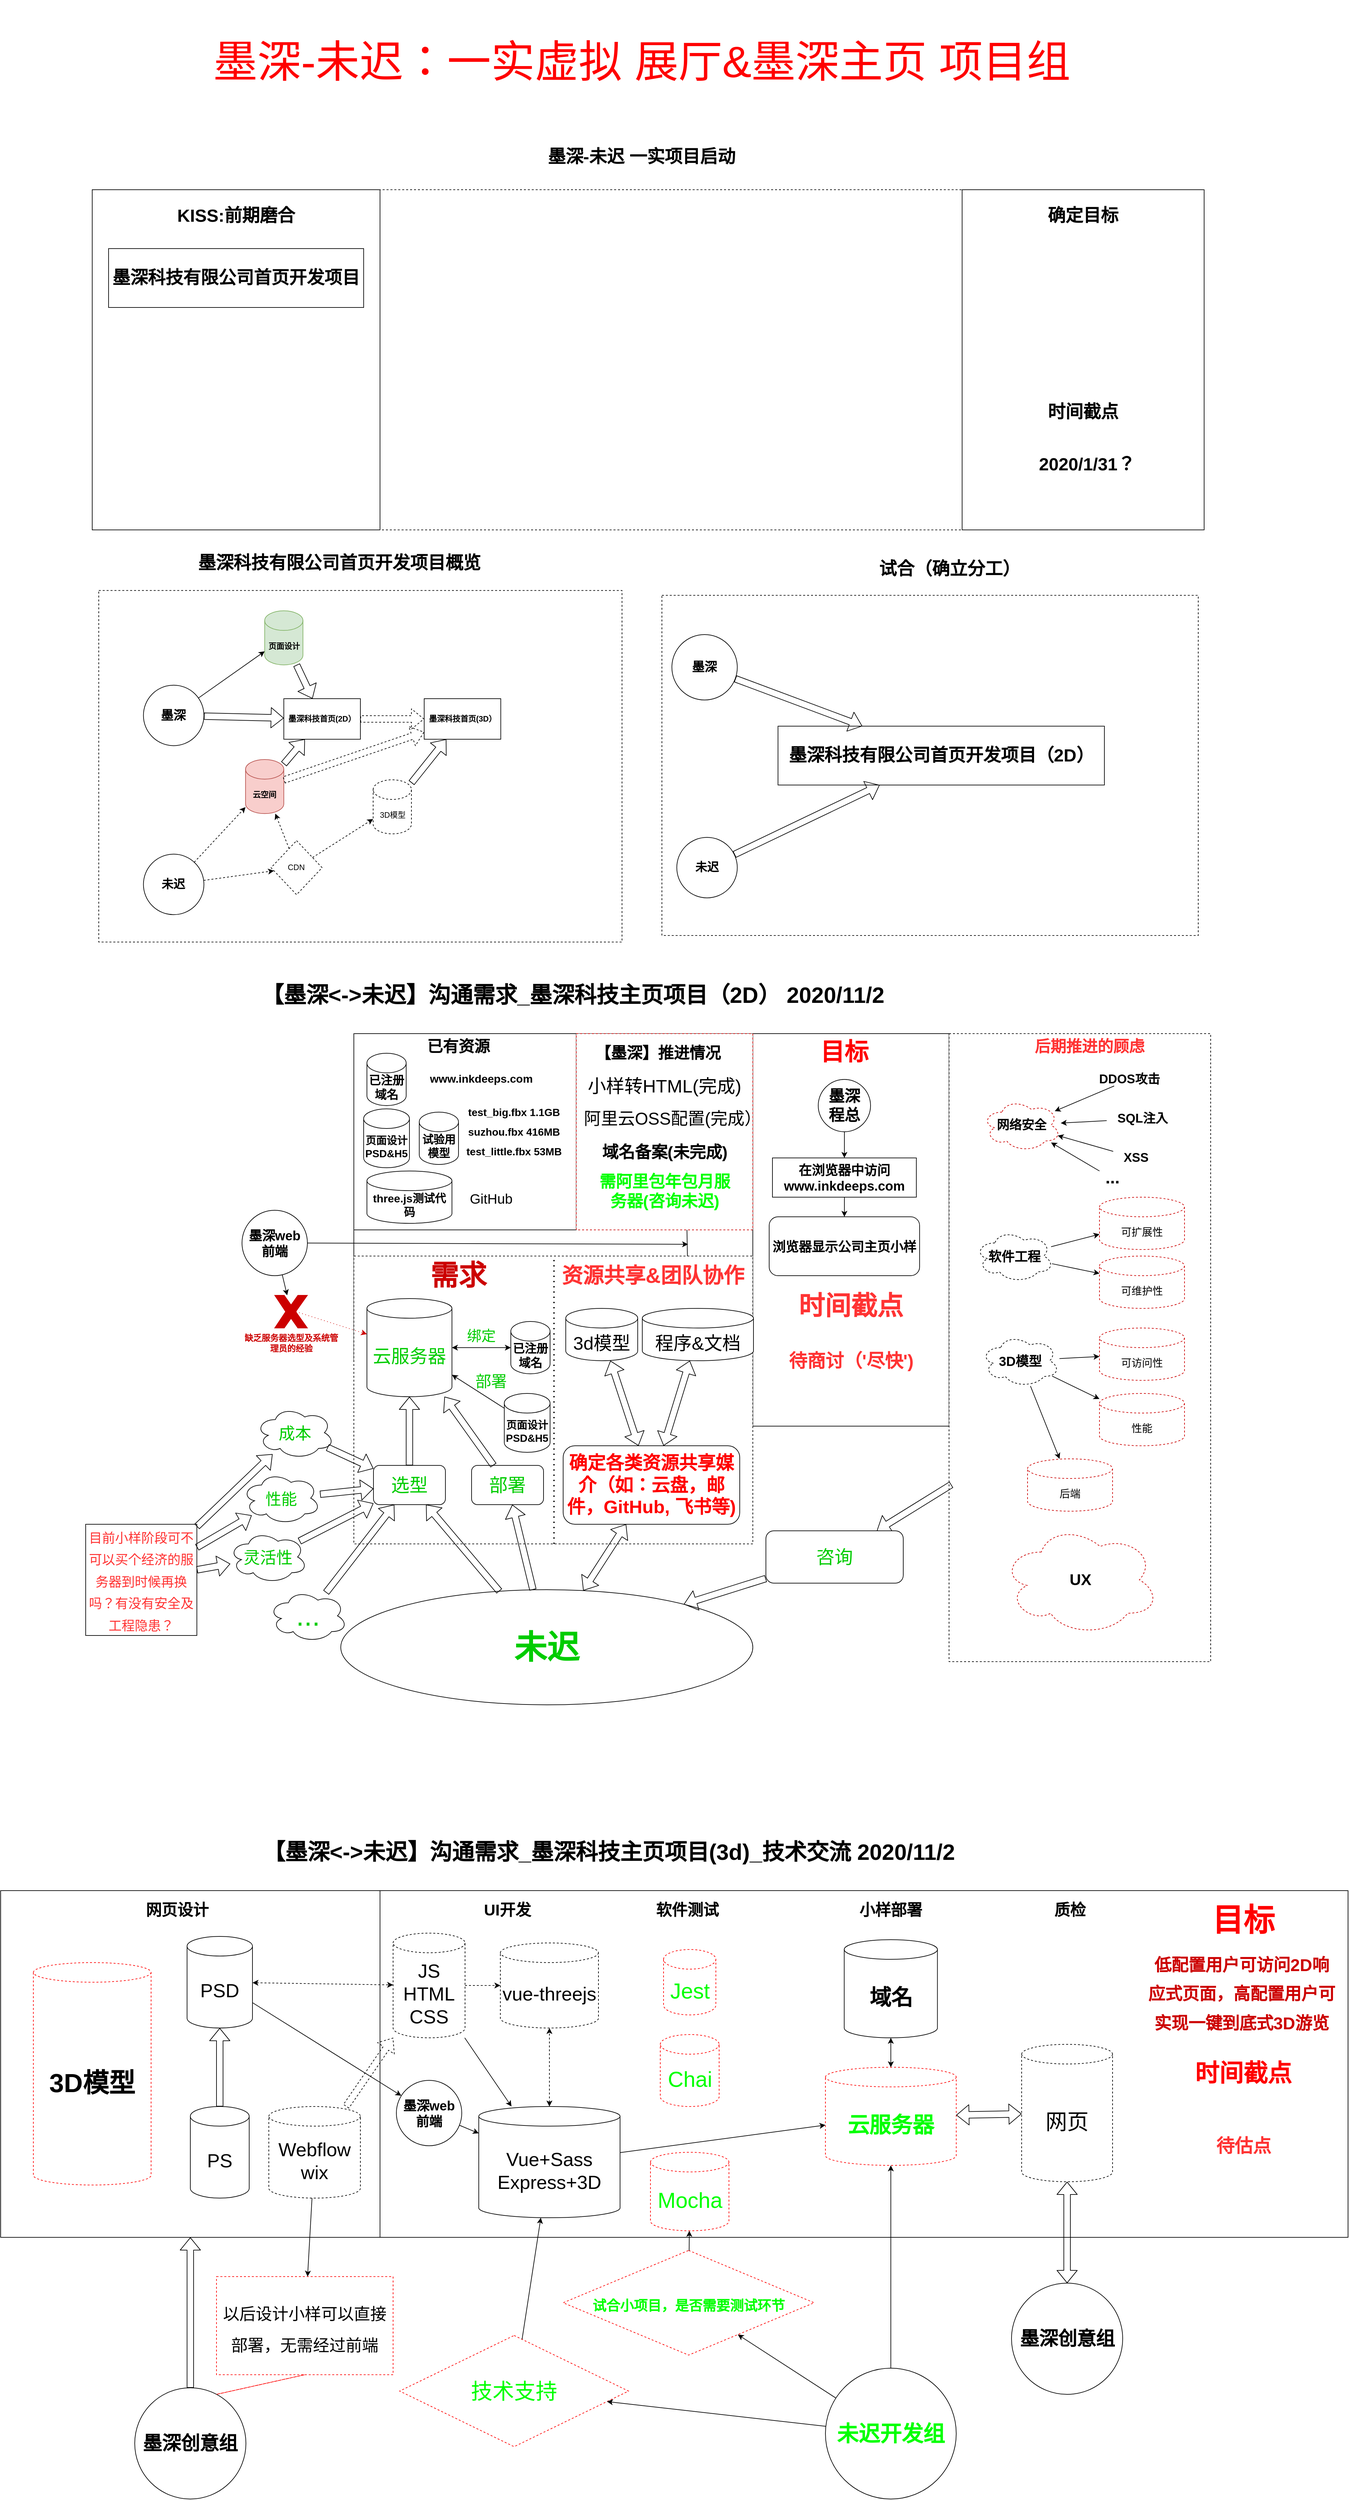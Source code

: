 <mxfile version="13.8.8" type="github">
  <diagram id="kuiyt1MhbL2v9OrnDHOi" name="Page-1">
    <mxGraphModel dx="3061" dy="2526" grid="1" gridSize="10" guides="1" tooltips="1" connect="1" arrows="1" fold="1" page="1" pageScale="1" pageWidth="827" pageHeight="1169" math="0" shadow="0">
      <root>
        <mxCell id="0" />
        <mxCell id="1" parent="0" />
        <mxCell id="Zh1UnJbAb8gPV4NuENTu-28" value="" style="rounded=0;whiteSpace=wrap;html=1;dashed=1;" parent="1" vertex="1">
          <mxGeometry x="511" y="40" width="820" height="520" as="geometry" />
        </mxCell>
        <mxCell id="Zh1UnJbAb8gPV4NuENTu-27" value="&lt;span style=&quot;font-size: 27px&quot;&gt;&lt;b&gt;试合（确立分工）&lt;/b&gt;&lt;/span&gt;" style="text;html=1;strokeColor=none;fillColor=none;align=center;verticalAlign=middle;whiteSpace=wrap;rounded=0;dashed=1;" parent="1" vertex="1">
          <mxGeometry x="781" y="-40" width="340" height="80" as="geometry" />
        </mxCell>
        <mxCell id="Zh1UnJbAb8gPV4NuENTu-29" value="&lt;b&gt;&lt;font style=&quot;font-size: 19px&quot;&gt;墨深&lt;/font&gt;&lt;/b&gt;" style="ellipse;whiteSpace=wrap;html=1;aspect=fixed;" parent="1" vertex="1">
          <mxGeometry x="526.25" y="100" width="100" height="100" as="geometry" />
        </mxCell>
        <mxCell id="TPo5QiDIO2kZ5POcdjzT-1" value="" style="group" parent="1" vertex="1" connectable="0">
          <mxGeometry x="-350" y="-50" width="800" height="620" as="geometry" />
        </mxCell>
        <mxCell id="Zh1UnJbAb8gPV4NuENTu-25" value="" style="rounded=0;whiteSpace=wrap;html=1;dashed=1;" parent="TPo5QiDIO2kZ5POcdjzT-1" vertex="1">
          <mxGeometry y="82.667" width="800" height="537.333" as="geometry" />
        </mxCell>
        <mxCell id="Zh1UnJbAb8gPV4NuENTu-2" value="&lt;b&gt;&lt;font style=&quot;font-size: 19px&quot;&gt;墨深&lt;/font&gt;&lt;/b&gt;" style="ellipse;whiteSpace=wrap;html=1;aspect=fixed;" parent="TPo5QiDIO2kZ5POcdjzT-1" vertex="1">
          <mxGeometry x="68.293" y="227.333" width="92.492" height="92.492" as="geometry" />
        </mxCell>
        <mxCell id="Zh1UnJbAb8gPV4NuENTu-3" value="&lt;b&gt;&lt;font style=&quot;font-size: 18px&quot;&gt;未迟&lt;/font&gt;&lt;/b&gt;" style="ellipse;whiteSpace=wrap;html=1;aspect=fixed;" parent="TPo5QiDIO2kZ5POcdjzT-1" vertex="1">
          <mxGeometry x="68.293" y="485.667" width="92.492" height="92.492" as="geometry" />
        </mxCell>
        <mxCell id="Zh1UnJbAb8gPV4NuENTu-4" value="" style="shape=flexArrow;endArrow=classic;html=1;" parent="TPo5QiDIO2kZ5POcdjzT-1" source="Zh1UnJbAb8gPV4NuENTu-2" target="Zh1UnJbAb8gPV4NuENTu-7" edge="1">
          <mxGeometry width="50" height="50" relative="1" as="geometry">
            <mxPoint x="165.854" y="268.667" as="sourcePoint" />
            <mxPoint x="282.927" y="279.0" as="targetPoint" />
          </mxGeometry>
        </mxCell>
        <mxCell id="Zh1UnJbAb8gPV4NuENTu-7" value="&lt;b&gt;墨深科技首页(2D）&lt;/b&gt;" style="rounded=0;whiteSpace=wrap;html=1;" parent="TPo5QiDIO2kZ5POcdjzT-1" vertex="1">
          <mxGeometry x="282.927" y="248.0" width="117.073" height="62.0" as="geometry" />
        </mxCell>
        <mxCell id="Zh1UnJbAb8gPV4NuENTu-9" value="&lt;b&gt;页面设计&lt;/b&gt;" style="shape=cylinder3;whiteSpace=wrap;html=1;boundedLbl=1;backgroundOutline=1;size=15;fillColor=#d5e8d4;strokeColor=#82b366;" parent="TPo5QiDIO2kZ5POcdjzT-1" vertex="1">
          <mxGeometry x="253.659" y="113.667" width="58.537" height="82.667" as="geometry" />
        </mxCell>
        <mxCell id="Zh1UnJbAb8gPV4NuENTu-10" value="&lt;b&gt;云空间&lt;/b&gt;" style="shape=cylinder3;whiteSpace=wrap;html=1;boundedLbl=1;backgroundOutline=1;size=15;fillColor=#f8cecc;strokeColor=#b85450;" parent="TPo5QiDIO2kZ5POcdjzT-1" vertex="1">
          <mxGeometry x="224.39" y="341" width="58.537" height="82.667" as="geometry" />
        </mxCell>
        <mxCell id="Zh1UnJbAb8gPV4NuENTu-11" value="" style="shape=flexArrow;endArrow=classic;html=1;" parent="TPo5QiDIO2kZ5POcdjzT-1" source="Zh1UnJbAb8gPV4NuENTu-10" target="Zh1UnJbAb8gPV4NuENTu-7" edge="1">
          <mxGeometry width="50" height="50" relative="1" as="geometry">
            <mxPoint x="536.585" y="397.833" as="sourcePoint" />
            <mxPoint x="585.366" y="346.167" as="targetPoint" />
          </mxGeometry>
        </mxCell>
        <mxCell id="Zh1UnJbAb8gPV4NuENTu-6" value="" style="shape=flexArrow;endArrow=classic;html=1;" parent="TPo5QiDIO2kZ5POcdjzT-1" source="Zh1UnJbAb8gPV4NuENTu-9" target="Zh1UnJbAb8gPV4NuENTu-7" edge="1">
          <mxGeometry width="50" height="50" relative="1" as="geometry">
            <mxPoint x="517.073" y="196.333" as="sourcePoint" />
            <mxPoint x="565.854" y="144.667" as="targetPoint" />
          </mxGeometry>
        </mxCell>
        <mxCell id="Zh1UnJbAb8gPV4NuENTu-13" value="" style="endArrow=classic;html=1;" parent="TPo5QiDIO2kZ5POcdjzT-1" source="Zh1UnJbAb8gPV4NuENTu-2" target="Zh1UnJbAb8gPV4NuENTu-9" edge="1">
          <mxGeometry width="50" height="50" relative="1" as="geometry">
            <mxPoint x="390.244" y="361.667" as="sourcePoint" />
            <mxPoint x="439.024" y="310" as="targetPoint" />
          </mxGeometry>
        </mxCell>
        <mxCell id="Zh1UnJbAb8gPV4NuENTu-14" value="" style="shape=flexArrow;endArrow=classic;html=1;dashed=1;" parent="TPo5QiDIO2kZ5POcdjzT-1" source="Zh1UnJbAb8gPV4NuENTu-7" target="Zh1UnJbAb8gPV4NuENTu-15" edge="1">
          <mxGeometry width="50" height="50" relative="1" as="geometry">
            <mxPoint x="390.244" y="361.667" as="sourcePoint" />
            <mxPoint x="487.805" y="279.0" as="targetPoint" />
          </mxGeometry>
        </mxCell>
        <mxCell id="Zh1UnJbAb8gPV4NuENTu-15" value="&lt;b&gt;墨深科技首页(3D）&lt;/b&gt;" style="rounded=0;whiteSpace=wrap;html=1;" parent="TPo5QiDIO2kZ5POcdjzT-1" vertex="1">
          <mxGeometry x="497.561" y="248.0" width="117.073" height="62.0" as="geometry" />
        </mxCell>
        <mxCell id="Zh1UnJbAb8gPV4NuENTu-16" value="3D模型" style="shape=cylinder3;whiteSpace=wrap;html=1;boundedLbl=1;backgroundOutline=1;size=15;dashed=1;" parent="TPo5QiDIO2kZ5POcdjzT-1" vertex="1">
          <mxGeometry x="419.512" y="372" width="58.537" height="82.667" as="geometry" />
        </mxCell>
        <mxCell id="Zh1UnJbAb8gPV4NuENTu-18" value="" style="endArrow=classic;html=1;dashed=1;" parent="TPo5QiDIO2kZ5POcdjzT-1" source="Zh1UnJbAb8gPV4NuENTu-3" target="Zh1UnJbAb8gPV4NuENTu-10" edge="1">
          <mxGeometry width="50" height="50" relative="1" as="geometry">
            <mxPoint x="165.854" y="506.333" as="sourcePoint" />
            <mxPoint x="214.634" y="454.667" as="targetPoint" />
          </mxGeometry>
        </mxCell>
        <mxCell id="Zh1UnJbAb8gPV4NuENTu-20" value="CDN" style="rhombus;whiteSpace=wrap;html=1;dashed=1;" parent="TPo5QiDIO2kZ5POcdjzT-1" vertex="1">
          <mxGeometry x="263.415" y="465.0" width="78.049" height="82.667" as="geometry" />
        </mxCell>
        <mxCell id="Zh1UnJbAb8gPV4NuENTu-21" value="" style="endArrow=classic;html=1;dashed=1;" parent="TPo5QiDIO2kZ5POcdjzT-1" source="Zh1UnJbAb8gPV4NuENTu-3" target="Zh1UnJbAb8gPV4NuENTu-20" edge="1">
          <mxGeometry width="50" height="50" relative="1" as="geometry">
            <mxPoint x="195.122" y="516.667" as="sourcePoint" />
            <mxPoint x="243.902" y="465.0" as="targetPoint" />
          </mxGeometry>
        </mxCell>
        <mxCell id="Zh1UnJbAb8gPV4NuENTu-22" value="" style="endArrow=classic;html=1;dashed=1;" parent="TPo5QiDIO2kZ5POcdjzT-1" source="Zh1UnJbAb8gPV4NuENTu-20" target="Zh1UnJbAb8gPV4NuENTu-10" edge="1">
          <mxGeometry width="50" height="50" relative="1" as="geometry">
            <mxPoint x="390.244" y="361.667" as="sourcePoint" />
            <mxPoint x="439.024" y="310" as="targetPoint" />
          </mxGeometry>
        </mxCell>
        <mxCell id="Zh1UnJbAb8gPV4NuENTu-23" value="" style="endArrow=classic;html=1;dashed=1;" parent="TPo5QiDIO2kZ5POcdjzT-1" source="Zh1UnJbAb8gPV4NuENTu-20" target="Zh1UnJbAb8gPV4NuENTu-16" edge="1">
          <mxGeometry width="50" height="50" relative="1" as="geometry">
            <mxPoint x="390.244" y="361.667" as="sourcePoint" />
            <mxPoint x="439.024" y="310" as="targetPoint" />
          </mxGeometry>
        </mxCell>
        <mxCell id="Zh1UnJbAb8gPV4NuENTu-12" value="" style="shape=flexArrow;endArrow=classic;html=1;" parent="TPo5QiDIO2kZ5POcdjzT-1" source="Zh1UnJbAb8gPV4NuENTu-16" target="Zh1UnJbAb8gPV4NuENTu-15" edge="1">
          <mxGeometry width="50" height="50" relative="1" as="geometry">
            <mxPoint x="517.073" y="408.167" as="sourcePoint" />
            <mxPoint x="565.854" y="356.5" as="targetPoint" />
          </mxGeometry>
        </mxCell>
        <mxCell id="Zh1UnJbAb8gPV4NuENTu-24" value="" style="shape=flexArrow;endArrow=classic;html=1;dashed=1;" parent="TPo5QiDIO2kZ5POcdjzT-1" source="Zh1UnJbAb8gPV4NuENTu-10" target="Zh1UnJbAb8gPV4NuENTu-15" edge="1">
          <mxGeometry width="50" height="50" relative="1" as="geometry">
            <mxPoint x="390.244" y="361.667" as="sourcePoint" />
            <mxPoint x="439.024" y="310" as="targetPoint" />
          </mxGeometry>
        </mxCell>
        <mxCell id="Zh1UnJbAb8gPV4NuENTu-26" value="&lt;b&gt;&lt;font style=&quot;font-size: 27px&quot;&gt;墨深科技有限公司首页开发项目概览&lt;/font&gt;&lt;/b&gt;" style="text;html=1;strokeColor=none;fillColor=none;align=center;verticalAlign=middle;whiteSpace=wrap;rounded=0;dashed=1;" parent="TPo5QiDIO2kZ5POcdjzT-1" vertex="1">
          <mxGeometry x="80" width="575.61" height="82.67" as="geometry" />
        </mxCell>
        <mxCell id="TPo5QiDIO2kZ5POcdjzT-6" value="&lt;span style=&quot;font-size: 34px&quot;&gt;&lt;b style=&quot;font-size: 34px&quot;&gt;【墨深&amp;lt;-&amp;gt;未迟】沟通需求_墨深科技主页项目（2D） 2020/11/2&lt;/b&gt;&lt;/span&gt;" style="text;html=1;strokeColor=none;fillColor=none;align=center;verticalAlign=middle;whiteSpace=wrap;rounded=0;dashed=1;fontSize=34;" parent="1" vertex="1">
          <mxGeometry x="-150" y="610" width="1050" height="82.67" as="geometry" />
        </mxCell>
        <mxCell id="TPo5QiDIO2kZ5POcdjzT-123" value="" style="rounded=0;whiteSpace=wrap;html=1;dashed=1;" parent="1" vertex="1">
          <mxGeometry x="-360" y="-580" width="1700" height="520" as="geometry" />
        </mxCell>
        <mxCell id="TPo5QiDIO2kZ5POcdjzT-124" value="&lt;span style=&quot;font-size: 27px&quot;&gt;&lt;b&gt;墨深-未迟 一实项目启动&lt;/b&gt;&lt;/span&gt;" style="text;html=1;strokeColor=none;fillColor=none;align=center;verticalAlign=middle;whiteSpace=wrap;rounded=0;dashed=1;" parent="1" vertex="1">
          <mxGeometry x="310" y="-670" width="340" height="80" as="geometry" />
        </mxCell>
        <mxCell id="TPo5QiDIO2kZ5POcdjzT-136" value="墨深-未迟：一实虚拟 展厅&amp;amp;墨深主页 项目组" style="text;html=1;strokeColor=none;fillColor=none;align=center;verticalAlign=middle;whiteSpace=wrap;rounded=0;fontSize=67;fontColor=#FF0000;" parent="1" vertex="1">
          <mxGeometry x="-227.5" y="-870" width="1415" height="190" as="geometry" />
        </mxCell>
        <mxCell id="TPo5QiDIO2kZ5POcdjzT-137" value="" style="group" parent="1" vertex="1" connectable="0">
          <mxGeometry x="-370" y="710" width="1720" height="1026" as="geometry" />
        </mxCell>
        <mxCell id="TPo5QiDIO2kZ5POcdjzT-5" value="" style="rounded=0;whiteSpace=wrap;html=1;" parent="TPo5QiDIO2kZ5POcdjzT-137" vertex="1">
          <mxGeometry x="410" width="780" height="500" as="geometry" />
        </mxCell>
        <mxCell id="TPo5QiDIO2kZ5POcdjzT-7" value="&lt;b&gt;&lt;font style=&quot;font-size: 20px&quot;&gt;墨深web前端&lt;/font&gt;&lt;/b&gt;" style="ellipse;whiteSpace=wrap;html=1;aspect=fixed;" parent="TPo5QiDIO2kZ5POcdjzT-137" vertex="1">
          <mxGeometry x="239" y="270" width="100" height="100" as="geometry" />
        </mxCell>
        <mxCell id="TPo5QiDIO2kZ5POcdjzT-10" value="" style="rounded=0;whiteSpace=wrap;html=1;" parent="TPo5QiDIO2kZ5POcdjzT-137" vertex="1">
          <mxGeometry x="410" width="340" height="300" as="geometry" />
        </mxCell>
        <mxCell id="TPo5QiDIO2kZ5POcdjzT-11" value="&lt;b&gt;&lt;font style=&quot;font-size: 24px&quot;&gt;已有资源&lt;/font&gt;&lt;/b&gt;" style="text;html=1;strokeColor=none;fillColor=none;align=center;verticalAlign=middle;whiteSpace=wrap;rounded=0;" parent="TPo5QiDIO2kZ5POcdjzT-137" vertex="1">
          <mxGeometry x="520" y="10" width="100" height="20" as="geometry" />
        </mxCell>
        <mxCell id="TPo5QiDIO2kZ5POcdjzT-9" value="&lt;b&gt;&lt;font style=&quot;font-size: 18px&quot;&gt;已注册域名&lt;/font&gt;&lt;/b&gt;" style="shape=cylinder3;whiteSpace=wrap;html=1;boundedLbl=1;backgroundOutline=1;size=15;" parent="TPo5QiDIO2kZ5POcdjzT-137" vertex="1">
          <mxGeometry x="430" y="30" width="60" height="80" as="geometry" />
        </mxCell>
        <mxCell id="TPo5QiDIO2kZ5POcdjzT-12" value="&lt;b&gt;&lt;font style=&quot;font-size: 17px&quot;&gt;www.inkdeeps.com&lt;/font&gt;&lt;/b&gt;" style="text;html=1;strokeColor=none;fillColor=none;align=center;verticalAlign=middle;whiteSpace=wrap;rounded=0;" parent="TPo5QiDIO2kZ5POcdjzT-137" vertex="1">
          <mxGeometry x="500" y="60" width="210" height="20" as="geometry" />
        </mxCell>
        <mxCell id="TPo5QiDIO2kZ5POcdjzT-13" value="" style="rounded=0;whiteSpace=wrap;html=1;" parent="TPo5QiDIO2kZ5POcdjzT-137" vertex="1">
          <mxGeometry x="1020" width="300" height="600" as="geometry" />
        </mxCell>
        <mxCell id="TPo5QiDIO2kZ5POcdjzT-14" value="&lt;b&gt;&lt;font style=&quot;font-size: 16px&quot;&gt;页面设计PSD&amp;amp;H5&lt;/font&gt;&lt;/b&gt;" style="shape=cylinder3;whiteSpace=wrap;html=1;boundedLbl=1;backgroundOutline=1;size=15;" parent="TPo5QiDIO2kZ5POcdjzT-137" vertex="1">
          <mxGeometry x="425" y="115" width="70" height="90" as="geometry" />
        </mxCell>
        <mxCell id="TPo5QiDIO2kZ5POcdjzT-15" value="&lt;b&gt;&lt;font style=&quot;font-size: 37px&quot;&gt;目标&lt;/font&gt;&lt;/b&gt;" style="text;html=1;strokeColor=none;fillColor=none;align=center;verticalAlign=middle;whiteSpace=wrap;rounded=0;fontColor=#FF0000;" parent="TPo5QiDIO2kZ5POcdjzT-137" vertex="1">
          <mxGeometry x="1110" y="19" width="100" height="20" as="geometry" />
        </mxCell>
        <mxCell id="TPo5QiDIO2kZ5POcdjzT-16" value="" style="endArrow=classic;html=1;" parent="TPo5QiDIO2kZ5POcdjzT-137" source="TPo5QiDIO2kZ5POcdjzT-7" edge="1">
          <mxGeometry width="50" height="50" relative="1" as="geometry">
            <mxPoint x="329" y="390" as="sourcePoint" />
            <mxPoint x="921" y="322" as="targetPoint" />
          </mxGeometry>
        </mxCell>
        <mxCell id="TPo5QiDIO2kZ5POcdjzT-8" value="&lt;b&gt;&lt;font style=&quot;font-size: 24px&quot;&gt;墨深 程总&lt;/font&gt;&lt;/b&gt;" style="ellipse;whiteSpace=wrap;html=1;aspect=fixed;" parent="TPo5QiDIO2kZ5POcdjzT-137" vertex="1">
          <mxGeometry x="1120" y="70" width="80" height="80" as="geometry" />
        </mxCell>
        <mxCell id="TPo5QiDIO2kZ5POcdjzT-18" value="" style="rounded=0;whiteSpace=wrap;html=1;dashed=1;" parent="TPo5QiDIO2kZ5POcdjzT-137" vertex="1">
          <mxGeometry x="1320" width="400" height="960" as="geometry" />
        </mxCell>
        <mxCell id="TPo5QiDIO2kZ5POcdjzT-19" value="&lt;span style=&quot;font-size: 24px&quot;&gt;&lt;b&gt;后期推进的顾虑&lt;/b&gt;&lt;/span&gt;" style="text;html=1;strokeColor=none;fillColor=none;align=center;verticalAlign=middle;whiteSpace=wrap;rounded=0;fontColor=#FF3333;" parent="TPo5QiDIO2kZ5POcdjzT-137" vertex="1">
          <mxGeometry x="1430" y="10" width="210" height="20" as="geometry" />
        </mxCell>
        <mxCell id="TPo5QiDIO2kZ5POcdjzT-20" value="&lt;b&gt;&lt;font style=&quot;font-size: 20px&quot;&gt;3D模型&lt;/font&gt;&lt;/b&gt;" style="ellipse;shape=cloud;whiteSpace=wrap;html=1;dashed=1;" parent="TPo5QiDIO2kZ5POcdjzT-137" vertex="1">
          <mxGeometry x="1369" y="460" width="120" height="80" as="geometry" />
        </mxCell>
        <mxCell id="TPo5QiDIO2kZ5POcdjzT-22" value="" style="rounded=0;whiteSpace=wrap;html=1;dashed=1;fontColor=#CC0000;labelBorderColor=#CC0000;" parent="TPo5QiDIO2kZ5POcdjzT-137" vertex="1">
          <mxGeometry x="410" y="340" width="610" height="440" as="geometry" />
        </mxCell>
        <mxCell id="TPo5QiDIO2kZ5POcdjzT-24" value="&lt;b&gt;&lt;font style=&quot;font-size: 43px&quot;&gt;需求&lt;/font&gt;&lt;/b&gt;" style="text;html=1;strokeColor=none;fillColor=none;align=center;verticalAlign=middle;whiteSpace=wrap;rounded=0;fontColor=#CC0000;" parent="TPo5QiDIO2kZ5POcdjzT-137" vertex="1">
          <mxGeometry x="520" y="360" width="100" height="20" as="geometry" />
        </mxCell>
        <mxCell id="TPo5QiDIO2kZ5POcdjzT-28" value="" style="rounded=0;whiteSpace=wrap;html=1;dashed=1;strokeColor=#CC0000;" parent="TPo5QiDIO2kZ5POcdjzT-137" vertex="1">
          <mxGeometry x="750" width="270" height="300" as="geometry" />
        </mxCell>
        <mxCell id="TPo5QiDIO2kZ5POcdjzT-29" value="&lt;span style=&quot;font-size: 24px&quot;&gt;&lt;b&gt;【墨深】推进情况&lt;/b&gt;&lt;/span&gt;" style="text;html=1;strokeColor=none;fillColor=none;align=center;verticalAlign=middle;whiteSpace=wrap;rounded=0;" parent="TPo5QiDIO2kZ5POcdjzT-137" vertex="1">
          <mxGeometry x="760" y="20" width="230" height="20" as="geometry" />
        </mxCell>
        <mxCell id="TPo5QiDIO2kZ5POcdjzT-31" value="&lt;b&gt;&lt;font style=&quot;font-size: 20px&quot;&gt;在浏览器中访问 www.inkdeeps.com&lt;/font&gt;&lt;/b&gt;" style="rounded=0;whiteSpace=wrap;html=1;fontColor=#000000;" parent="TPo5QiDIO2kZ5POcdjzT-137" vertex="1">
          <mxGeometry x="1050" y="190" width="220" height="60" as="geometry" />
        </mxCell>
        <mxCell id="TPo5QiDIO2kZ5POcdjzT-32" style="edgeStyle=orthogonalEdgeStyle;rounded=0;orthogonalLoop=1;jettySize=auto;html=1;exitX=0.5;exitY=1;exitDx=0;exitDy=0;fontColor=#000000;" parent="TPo5QiDIO2kZ5POcdjzT-137" source="TPo5QiDIO2kZ5POcdjzT-8" target="TPo5QiDIO2kZ5POcdjzT-31" edge="1">
          <mxGeometry relative="1" as="geometry" />
        </mxCell>
        <mxCell id="TPo5QiDIO2kZ5POcdjzT-34" value="&lt;b&gt;&lt;font style=&quot;font-size: 20px&quot;&gt;浏览器显示公司主页小样&lt;/font&gt;&lt;/b&gt;" style="rounded=1;whiteSpace=wrap;html=1;fontColor=#000000;" parent="TPo5QiDIO2kZ5POcdjzT-137" vertex="1">
          <mxGeometry x="1045" y="280" width="230" height="90" as="geometry" />
        </mxCell>
        <mxCell id="TPo5QiDIO2kZ5POcdjzT-35" style="edgeStyle=orthogonalEdgeStyle;rounded=0;orthogonalLoop=1;jettySize=auto;html=1;exitX=0.5;exitY=1;exitDx=0;exitDy=0;fontColor=#000000;" parent="TPo5QiDIO2kZ5POcdjzT-137" source="TPo5QiDIO2kZ5POcdjzT-31" target="TPo5QiDIO2kZ5POcdjzT-34" edge="1">
          <mxGeometry relative="1" as="geometry" />
        </mxCell>
        <mxCell id="TPo5QiDIO2kZ5POcdjzT-36" value="&lt;b&gt;&lt;font style=&quot;font-size: 40px&quot;&gt;时间截点&lt;/font&gt;&lt;/b&gt;" style="text;html=1;strokeColor=none;fillColor=none;align=center;verticalAlign=middle;whiteSpace=wrap;rounded=0;fontColor=#FF3333;" parent="TPo5QiDIO2kZ5POcdjzT-137" vertex="1">
          <mxGeometry x="1070" y="400" width="200" height="30" as="geometry" />
        </mxCell>
        <mxCell id="TPo5QiDIO2kZ5POcdjzT-37" value="&lt;b&gt;&lt;font style=&quot;font-size: 17px&quot;&gt;试验用模型&lt;/font&gt;&lt;/b&gt;" style="shape=cylinder3;whiteSpace=wrap;html=1;boundedLbl=1;backgroundOutline=1;size=15;fontColor=#000000;" parent="TPo5QiDIO2kZ5POcdjzT-137" vertex="1">
          <mxGeometry x="510" y="120" width="60" height="80" as="geometry" />
        </mxCell>
        <mxCell id="TPo5QiDIO2kZ5POcdjzT-39" value="&lt;b style=&quot;font-size: 16px;&quot;&gt;test_big.fbx 1.1GB&lt;/b&gt;" style="text;html=1;strokeColor=none;fillColor=none;align=center;verticalAlign=middle;whiteSpace=wrap;rounded=0;dashed=1;fontColor=#000000;fontSize=16;" parent="TPo5QiDIO2kZ5POcdjzT-137" vertex="1">
          <mxGeometry x="580" y="110" width="150" height="20" as="geometry" />
        </mxCell>
        <mxCell id="TPo5QiDIO2kZ5POcdjzT-48" value="&lt;b style=&quot;font-size: 16px&quot;&gt;suzhou.fbx 416MB&lt;/b&gt;" style="text;html=1;strokeColor=none;fillColor=none;align=center;verticalAlign=middle;whiteSpace=wrap;rounded=0;dashed=1;fontColor=#000000;fontSize=16;" parent="TPo5QiDIO2kZ5POcdjzT-137" vertex="1">
          <mxGeometry x="580" y="140" width="150" height="20" as="geometry" />
        </mxCell>
        <mxCell id="TPo5QiDIO2kZ5POcdjzT-49" value="&lt;span style=&quot;font-size: 17px&quot;&gt;&lt;b&gt;three.js测试代码&lt;/b&gt;&lt;/span&gt;" style="shape=cylinder3;whiteSpace=wrap;html=1;boundedLbl=1;backgroundOutline=1;size=15;fontColor=#000000;" parent="TPo5QiDIO2kZ5POcdjzT-137" vertex="1">
          <mxGeometry x="430" y="210" width="130" height="80" as="geometry" />
        </mxCell>
        <mxCell id="TPo5QiDIO2kZ5POcdjzT-50" value="&lt;b style=&quot;font-size: 16px&quot;&gt;test_little.fbx 53MB&lt;/b&gt;" style="text;html=1;strokeColor=none;fillColor=none;align=center;verticalAlign=middle;whiteSpace=wrap;rounded=0;dashed=1;fontColor=#000000;fontSize=16;" parent="TPo5QiDIO2kZ5POcdjzT-137" vertex="1">
          <mxGeometry x="580" y="170" width="150" height="20" as="geometry" />
        </mxCell>
        <mxCell id="TPo5QiDIO2kZ5POcdjzT-51" value="" style="endArrow=none;html=1;fontSize=16;fontColor=#000000;entryX=0.627;entryY=1;entryDx=0;entryDy=0;entryPerimeter=0;" parent="TPo5QiDIO2kZ5POcdjzT-137" target="TPo5QiDIO2kZ5POcdjzT-28" edge="1">
          <mxGeometry width="50" height="50" relative="1" as="geometry">
            <mxPoint x="920" y="340" as="sourcePoint" />
            <mxPoint x="970" y="290" as="targetPoint" />
          </mxGeometry>
        </mxCell>
        <mxCell id="TPo5QiDIO2kZ5POcdjzT-53" value="&lt;b style=&quot;font-size: 32px;&quot;&gt;&lt;font style=&quot;font-size: 32px;&quot;&gt;资源共享&amp;amp;团队协作&lt;/font&gt;&lt;/b&gt;" style="text;html=1;strokeColor=none;fillColor=none;align=center;verticalAlign=middle;whiteSpace=wrap;rounded=0;fontColor=#FF3333;fontSize=32;" parent="TPo5QiDIO2kZ5POcdjzT-137" vertex="1">
          <mxGeometry x="700" y="355" width="335" height="30" as="geometry" />
        </mxCell>
        <mxCell id="TPo5QiDIO2kZ5POcdjzT-54" value="" style="group" parent="TPo5QiDIO2kZ5POcdjzT-137" vertex="1" connectable="0">
          <mxGeometry x="1371" y="60" width="300" height="140" as="geometry" />
        </mxCell>
        <mxCell id="TPo5QiDIO2kZ5POcdjzT-40" value="&lt;b&gt;&lt;font style=&quot;font-size: 19px&quot;&gt;网络安全&lt;/font&gt;&lt;/b&gt;" style="ellipse;shape=cloud;whiteSpace=wrap;html=1;dashed=1;strokeColor=#CC0000;fontColor=#000000;" parent="TPo5QiDIO2kZ5POcdjzT-54" vertex="1">
          <mxGeometry y="40" width="120" height="80" as="geometry" />
        </mxCell>
        <mxCell id="TPo5QiDIO2kZ5POcdjzT-41" value="" style="endArrow=classic;html=1;fontColor=#000000;" parent="TPo5QiDIO2kZ5POcdjzT-54" source="TPo5QiDIO2kZ5POcdjzT-42" target="TPo5QiDIO2kZ5POcdjzT-40" edge="1">
          <mxGeometry width="50" height="50" relative="1" as="geometry">
            <mxPoint x="180" y="80" as="sourcePoint" />
            <mxPoint x="230" y="30" as="targetPoint" />
          </mxGeometry>
        </mxCell>
        <mxCell id="TPo5QiDIO2kZ5POcdjzT-42" value="&lt;b&gt;&lt;font style=&quot;font-size: 19px&quot;&gt;DDOS攻击&lt;/font&gt;&lt;/b&gt;" style="text;html=1;strokeColor=none;fillColor=none;align=center;verticalAlign=middle;whiteSpace=wrap;rounded=0;dashed=1;fontColor=#000000;" parent="TPo5QiDIO2kZ5POcdjzT-54" vertex="1">
          <mxGeometry x="170" width="110" height="20" as="geometry" />
        </mxCell>
        <mxCell id="TPo5QiDIO2kZ5POcdjzT-43" value="&lt;span style=&quot;font-size: 19px&quot;&gt;&lt;b&gt;SQL注入&lt;/b&gt;&lt;/span&gt;" style="text;html=1;strokeColor=none;fillColor=none;align=center;verticalAlign=middle;whiteSpace=wrap;rounded=0;dashed=1;fontColor=#000000;" parent="TPo5QiDIO2kZ5POcdjzT-54" vertex="1">
          <mxGeometry x="190" y="60" width="110" height="20" as="geometry" />
        </mxCell>
        <mxCell id="TPo5QiDIO2kZ5POcdjzT-45" value="" style="endArrow=classic;html=1;fontColor=#000000;" parent="TPo5QiDIO2kZ5POcdjzT-54" source="TPo5QiDIO2kZ5POcdjzT-43" target="TPo5QiDIO2kZ5POcdjzT-40" edge="1">
          <mxGeometry width="50" height="50" relative="1" as="geometry">
            <mxPoint x="211.429" y="30" as="sourcePoint" />
            <mxPoint x="120.62" y="68.525" as="targetPoint" />
          </mxGeometry>
        </mxCell>
        <mxCell id="TPo5QiDIO2kZ5POcdjzT-46" value="&lt;span style=&quot;font-size: 19px&quot;&gt;&lt;b&gt;XSS&lt;/b&gt;&lt;/span&gt;" style="text;html=1;strokeColor=none;fillColor=none;align=center;verticalAlign=middle;whiteSpace=wrap;rounded=0;dashed=1;fontColor=#000000;" parent="TPo5QiDIO2kZ5POcdjzT-54" vertex="1">
          <mxGeometry x="180" y="120" width="110" height="20" as="geometry" />
        </mxCell>
        <mxCell id="TPo5QiDIO2kZ5POcdjzT-47" value="" style="endArrow=classic;html=1;fontColor=#000000;" parent="TPo5QiDIO2kZ5POcdjzT-54" source="TPo5QiDIO2kZ5POcdjzT-46" target="TPo5QiDIO2kZ5POcdjzT-40" edge="1">
          <mxGeometry width="50" height="50" relative="1" as="geometry">
            <mxPoint x="200" y="82.973" as="sourcePoint" />
            <mxPoint x="129.804" y="86.767" as="targetPoint" />
          </mxGeometry>
        </mxCell>
        <mxCell id="TPo5QiDIO2kZ5POcdjzT-55" value="&lt;span style=&quot;font-size: 20px&quot;&gt;&lt;b&gt;软件工程&lt;/b&gt;&lt;/span&gt;" style="ellipse;shape=cloud;whiteSpace=wrap;html=1;dashed=1;" parent="TPo5QiDIO2kZ5POcdjzT-137" vertex="1">
          <mxGeometry x="1360" y="300" width="120" height="80" as="geometry" />
        </mxCell>
        <mxCell id="TPo5QiDIO2kZ5POcdjzT-56" value="可扩展性" style="shape=cylinder3;whiteSpace=wrap;html=1;boundedLbl=1;backgroundOutline=1;size=15;dashed=1;strokeColor=#CC0000;fontSize=16;fontColor=#000000;" parent="TPo5QiDIO2kZ5POcdjzT-137" vertex="1">
          <mxGeometry x="1550" y="250" width="130" height="80" as="geometry" />
        </mxCell>
        <mxCell id="TPo5QiDIO2kZ5POcdjzT-57" value="可维护性" style="shape=cylinder3;whiteSpace=wrap;html=1;boundedLbl=1;backgroundOutline=1;size=15;dashed=1;strokeColor=#CC0000;fontSize=16;fontColor=#000000;" parent="TPo5QiDIO2kZ5POcdjzT-137" vertex="1">
          <mxGeometry x="1550" y="340" width="130" height="80" as="geometry" />
        </mxCell>
        <mxCell id="TPo5QiDIO2kZ5POcdjzT-59" value="" style="endArrow=classic;html=1;fontSize=16;fontColor=#000000;" parent="TPo5QiDIO2kZ5POcdjzT-137" source="TPo5QiDIO2kZ5POcdjzT-55" target="TPo5QiDIO2kZ5POcdjzT-56" edge="1">
          <mxGeometry width="50" height="50" relative="1" as="geometry">
            <mxPoint x="1170" y="420" as="sourcePoint" />
            <mxPoint x="1220" y="370" as="targetPoint" />
          </mxGeometry>
        </mxCell>
        <mxCell id="TPo5QiDIO2kZ5POcdjzT-60" value="" style="endArrow=classic;html=1;fontSize=16;fontColor=#000000;" parent="TPo5QiDIO2kZ5POcdjzT-137" source="TPo5QiDIO2kZ5POcdjzT-55" target="TPo5QiDIO2kZ5POcdjzT-57" edge="1">
          <mxGeometry width="50" height="50" relative="1" as="geometry">
            <mxPoint x="1170" y="420" as="sourcePoint" />
            <mxPoint x="1220" y="370" as="targetPoint" />
          </mxGeometry>
        </mxCell>
        <mxCell id="TPo5QiDIO2kZ5POcdjzT-61" value="&lt;b&gt;&lt;font style=&quot;font-size: 26px&quot;&gt;...&lt;/font&gt;&lt;/b&gt;" style="text;html=1;strokeColor=none;fillColor=none;align=center;verticalAlign=middle;whiteSpace=wrap;rounded=0;dashed=1;fontSize=16;fontColor=#000000;" parent="TPo5QiDIO2kZ5POcdjzT-137" vertex="1">
          <mxGeometry x="1550" y="210" width="40" height="20" as="geometry" />
        </mxCell>
        <mxCell id="TPo5QiDIO2kZ5POcdjzT-62" value="" style="endArrow=classic;html=1;fontSize=16;fontColor=#000000;exitX=0;exitY=0;exitDx=0;exitDy=0;" parent="TPo5QiDIO2kZ5POcdjzT-137" source="TPo5QiDIO2kZ5POcdjzT-61" target="TPo5QiDIO2kZ5POcdjzT-40" edge="1">
          <mxGeometry width="50" height="50" relative="1" as="geometry">
            <mxPoint x="1170" y="340" as="sourcePoint" />
            <mxPoint x="1220" y="290" as="targetPoint" />
          </mxGeometry>
        </mxCell>
        <mxCell id="TPo5QiDIO2kZ5POcdjzT-63" value="可访问性" style="shape=cylinder3;whiteSpace=wrap;html=1;boundedLbl=1;backgroundOutline=1;size=15;dashed=1;strokeColor=#CC0000;fontSize=16;fontColor=#000000;" parent="TPo5QiDIO2kZ5POcdjzT-137" vertex="1">
          <mxGeometry x="1550" y="450" width="130" height="80" as="geometry" />
        </mxCell>
        <mxCell id="TPo5QiDIO2kZ5POcdjzT-64" value="" style="endArrow=classic;html=1;fontSize=16;fontColor=#000000;" parent="TPo5QiDIO2kZ5POcdjzT-137" source="TPo5QiDIO2kZ5POcdjzT-20" target="TPo5QiDIO2kZ5POcdjzT-63" edge="1">
          <mxGeometry width="50" height="50" relative="1" as="geometry">
            <mxPoint x="1479" y="460" as="sourcePoint" />
            <mxPoint x="1529" y="410" as="targetPoint" />
          </mxGeometry>
        </mxCell>
        <mxCell id="TPo5QiDIO2kZ5POcdjzT-65" value="&lt;span style=&quot;font-size: 24px&quot;&gt;&lt;b&gt;UX&lt;/b&gt;&lt;/span&gt;" style="ellipse;shape=cloud;whiteSpace=wrap;html=1;dashed=1;strokeColor=#CC0000;fontSize=16;fontColor=#000000;" parent="TPo5QiDIO2kZ5POcdjzT-137" vertex="1">
          <mxGeometry x="1401" y="750" width="240" height="170" as="geometry" />
        </mxCell>
        <mxCell id="TPo5QiDIO2kZ5POcdjzT-66" value="&lt;font style=&quot;font-size: 28px;&quot;&gt;小样转HTML(完成)&lt;/font&gt;" style="text;html=1;strokeColor=none;fillColor=none;align=center;verticalAlign=middle;whiteSpace=wrap;rounded=0;dashed=1;fontSize=28;fontColor=#000000;" parent="TPo5QiDIO2kZ5POcdjzT-137" vertex="1">
          <mxGeometry x="760" y="70" width="250" height="20" as="geometry" />
        </mxCell>
        <mxCell id="TPo5QiDIO2kZ5POcdjzT-67" value="&lt;span style=&quot;font-size: 26px;&quot;&gt;阿里云OSS配置(完成）&lt;/span&gt;" style="text;html=1;strokeColor=none;fillColor=none;align=center;verticalAlign=middle;whiteSpace=wrap;rounded=0;dashed=1;fontSize=26;fontColor=#000000;" parent="TPo5QiDIO2kZ5POcdjzT-137" vertex="1">
          <mxGeometry x="745" y="120" width="305" height="20" as="geometry" />
        </mxCell>
        <mxCell id="TPo5QiDIO2kZ5POcdjzT-68" value="&lt;b&gt;&lt;font style=&quot;font-size: 25px&quot;&gt;域名备案(未完成)&lt;/font&gt;&lt;/b&gt;" style="text;html=1;strokeColor=none;fillColor=none;align=center;verticalAlign=middle;whiteSpace=wrap;rounded=0;dashed=1;fontSize=16;fontColor=#000000;" parent="TPo5QiDIO2kZ5POcdjzT-137" vertex="1">
          <mxGeometry x="782.5" y="170" width="205" height="20" as="geometry" />
        </mxCell>
        <mxCell id="TPo5QiDIO2kZ5POcdjzT-69" value="&lt;b&gt;&lt;font style=&quot;font-size: 25px&quot;&gt;需阿里包年包月服务器(咨询未迟)&lt;/font&gt;&lt;/b&gt;" style="text;html=1;strokeColor=none;fillColor=none;align=center;verticalAlign=middle;whiteSpace=wrap;rounded=0;dashed=1;fontSize=16;fontColor=#00FF00;" parent="TPo5QiDIO2kZ5POcdjzT-137" vertex="1">
          <mxGeometry x="782.5" y="230" width="205" height="20" as="geometry" />
        </mxCell>
        <mxCell id="TPo5QiDIO2kZ5POcdjzT-71" value="性能" style="shape=cylinder3;whiteSpace=wrap;html=1;boundedLbl=1;backgroundOutline=1;size=15;dashed=1;strokeColor=#CC0000;fontSize=16;fontColor=#000000;" parent="TPo5QiDIO2kZ5POcdjzT-137" vertex="1">
          <mxGeometry x="1550" y="550" width="130" height="80" as="geometry" />
        </mxCell>
        <mxCell id="TPo5QiDIO2kZ5POcdjzT-72" value="" style="endArrow=classic;html=1;fontSize=28;fontColor=#000000;" parent="TPo5QiDIO2kZ5POcdjzT-137" source="TPo5QiDIO2kZ5POcdjzT-20" target="TPo5QiDIO2kZ5POcdjzT-71" edge="1">
          <mxGeometry width="50" height="50" relative="1" as="geometry">
            <mxPoint x="950" y="440" as="sourcePoint" />
            <mxPoint x="1000" y="390" as="targetPoint" />
          </mxGeometry>
        </mxCell>
        <mxCell id="TPo5QiDIO2kZ5POcdjzT-73" value="&lt;font style=&quot;font-size: 21px&quot;&gt;GitHub&lt;/font&gt;" style="text;html=1;strokeColor=none;fillColor=none;align=center;verticalAlign=middle;whiteSpace=wrap;rounded=0;dashed=1;fontSize=28;fontColor=#000000;" parent="TPo5QiDIO2kZ5POcdjzT-137" vertex="1">
          <mxGeometry x="600" y="240" width="40" height="20" as="geometry" />
        </mxCell>
        <mxCell id="TPo5QiDIO2kZ5POcdjzT-75" value="待商讨（&#39;尽快&#39;)" style="text;html=1;strokeColor=none;fillColor=none;align=center;verticalAlign=middle;whiteSpace=wrap;rounded=0;dashed=1;fontSize=28;fontStyle=1;fontColor=#FF3333;" parent="TPo5QiDIO2kZ5POcdjzT-137" vertex="1">
          <mxGeometry x="1072.5" y="490" width="195" height="20" as="geometry" />
        </mxCell>
        <mxCell id="TPo5QiDIO2kZ5POcdjzT-76" value="后端" style="shape=cylinder3;whiteSpace=wrap;html=1;boundedLbl=1;backgroundOutline=1;size=15;dashed=1;strokeColor=#CC0000;fontSize=16;fontColor=#000000;" parent="TPo5QiDIO2kZ5POcdjzT-137" vertex="1">
          <mxGeometry x="1440" y="650" width="130" height="80" as="geometry" />
        </mxCell>
        <mxCell id="TPo5QiDIO2kZ5POcdjzT-78" value="" style="endArrow=classic;html=1;fontSize=28;fontColor=#000000;" parent="TPo5QiDIO2kZ5POcdjzT-137" source="TPo5QiDIO2kZ5POcdjzT-20" target="TPo5QiDIO2kZ5POcdjzT-76" edge="1">
          <mxGeometry width="50" height="50" relative="1" as="geometry">
            <mxPoint x="1439.997" y="549.999" as="sourcePoint" />
            <mxPoint x="1512.42" y="585.068" as="targetPoint" />
          </mxGeometry>
        </mxCell>
        <mxCell id="TPo5QiDIO2kZ5POcdjzT-82" value="" style="shape=flexArrow;endArrow=classic;html=1;fontSize=28;fontColor=#FFFF00;exitX=0.007;exitY=0.888;exitDx=0;exitDy=0;exitPerimeter=0;" parent="TPo5QiDIO2kZ5POcdjzT-137" target="TPo5QiDIO2kZ5POcdjzT-102" edge="1">
          <mxGeometry width="50" height="50" relative="1" as="geometry">
            <mxPoint x="1323.55" y="689.36" as="sourcePoint" />
            <mxPoint x="1190" y="780" as="targetPoint" />
          </mxGeometry>
        </mxCell>
        <mxCell id="TPo5QiDIO2kZ5POcdjzT-84" value="&lt;span&gt;&lt;b&gt;&lt;font style=&quot;font-size: 50px&quot;&gt;未迟&lt;/font&gt;&lt;/b&gt;&lt;/span&gt;" style="ellipse;whiteSpace=wrap;html=1;strokeColor=#000000;fontSize=28;fontColor=#00CC00;" parent="TPo5QiDIO2kZ5POcdjzT-137" vertex="1">
          <mxGeometry x="390" y="850" width="630" height="176" as="geometry" />
        </mxCell>
        <mxCell id="TPo5QiDIO2kZ5POcdjzT-88" value="云服务器" style="shape=cylinder3;whiteSpace=wrap;html=1;boundedLbl=1;backgroundOutline=1;size=15;strokeColor=#000000;fontSize=28;fontColor=#00CC00;" parent="TPo5QiDIO2kZ5POcdjzT-137" vertex="1">
          <mxGeometry x="430" y="405" width="130" height="150" as="geometry" />
        </mxCell>
        <mxCell id="TPo5QiDIO2kZ5POcdjzT-89" value="&lt;b&gt;&lt;font style=&quot;font-size: 18px&quot;&gt;已注册域名&lt;/font&gt;&lt;/b&gt;" style="shape=cylinder3;whiteSpace=wrap;html=1;boundedLbl=1;backgroundOutline=1;size=15;" parent="TPo5QiDIO2kZ5POcdjzT-137" vertex="1">
          <mxGeometry x="650" y="440" width="60" height="80" as="geometry" />
        </mxCell>
        <mxCell id="TPo5QiDIO2kZ5POcdjzT-91" value="" style="endArrow=classic;startArrow=classic;html=1;fontSize=28;fontColor=#00CC00;" parent="TPo5QiDIO2kZ5POcdjzT-137" source="TPo5QiDIO2kZ5POcdjzT-88" target="TPo5QiDIO2kZ5POcdjzT-89" edge="1">
          <mxGeometry width="50" height="50" relative="1" as="geometry">
            <mxPoint x="570" y="505" as="sourcePoint" />
            <mxPoint x="620" y="455" as="targetPoint" />
          </mxGeometry>
        </mxCell>
        <mxCell id="TPo5QiDIO2kZ5POcdjzT-92" value="&lt;font style=&quot;font-size: 22px&quot;&gt;绑定&lt;/font&gt;" style="text;html=1;strokeColor=none;fillColor=none;align=center;verticalAlign=middle;whiteSpace=wrap;rounded=0;fontSize=28;fontColor=#00CC00;" parent="TPo5QiDIO2kZ5POcdjzT-137" vertex="1">
          <mxGeometry x="560" y="450" width="90" height="20" as="geometry" />
        </mxCell>
        <mxCell id="TPo5QiDIO2kZ5POcdjzT-94" value="选型" style="rounded=1;whiteSpace=wrap;html=1;strokeColor=#000000;fontSize=28;fontColor=#00CC00;" parent="TPo5QiDIO2kZ5POcdjzT-137" vertex="1">
          <mxGeometry x="440" y="660" width="110" height="60" as="geometry" />
        </mxCell>
        <mxCell id="TPo5QiDIO2kZ5POcdjzT-95" value="部署" style="rounded=1;whiteSpace=wrap;html=1;strokeColor=#000000;fontSize=28;fontColor=#00CC00;" parent="TPo5QiDIO2kZ5POcdjzT-137" vertex="1">
          <mxGeometry x="590" y="660" width="110" height="60" as="geometry" />
        </mxCell>
        <mxCell id="TPo5QiDIO2kZ5POcdjzT-96" value="" style="shape=flexArrow;endArrow=classic;html=1;fontSize=28;fontColor=#00CC00;" parent="TPo5QiDIO2kZ5POcdjzT-137" source="TPo5QiDIO2kZ5POcdjzT-84" target="TPo5QiDIO2kZ5POcdjzT-94" edge="1">
          <mxGeometry width="50" height="50" relative="1" as="geometry">
            <mxPoint x="700" y="640" as="sourcePoint" />
            <mxPoint x="750" y="590" as="targetPoint" />
          </mxGeometry>
        </mxCell>
        <mxCell id="TPo5QiDIO2kZ5POcdjzT-97" value="" style="shape=flexArrow;endArrow=classic;html=1;fontSize=28;fontColor=#00CC00;" parent="TPo5QiDIO2kZ5POcdjzT-137" source="TPo5QiDIO2kZ5POcdjzT-84" target="TPo5QiDIO2kZ5POcdjzT-95" edge="1">
          <mxGeometry width="50" height="50" relative="1" as="geometry">
            <mxPoint x="700" y="640" as="sourcePoint" />
            <mxPoint x="750" y="590" as="targetPoint" />
          </mxGeometry>
        </mxCell>
        <mxCell id="TPo5QiDIO2kZ5POcdjzT-98" value="" style="shape=flexArrow;endArrow=classic;html=1;fontSize=28;fontColor=#00CC00;" parent="TPo5QiDIO2kZ5POcdjzT-137" source="TPo5QiDIO2kZ5POcdjzT-94" target="TPo5QiDIO2kZ5POcdjzT-88" edge="1">
          <mxGeometry width="50" height="50" relative="1" as="geometry">
            <mxPoint x="700" y="640" as="sourcePoint" />
            <mxPoint x="750" y="590" as="targetPoint" />
          </mxGeometry>
        </mxCell>
        <mxCell id="TPo5QiDIO2kZ5POcdjzT-99" value="" style="shape=flexArrow;endArrow=classic;html=1;fontSize=28;fontColor=#00CC00;" parent="TPo5QiDIO2kZ5POcdjzT-137" source="TPo5QiDIO2kZ5POcdjzT-95" target="TPo5QiDIO2kZ5POcdjzT-88" edge="1">
          <mxGeometry width="50" height="50" relative="1" as="geometry">
            <mxPoint x="700" y="640" as="sourcePoint" />
            <mxPoint x="750" y="590" as="targetPoint" />
          </mxGeometry>
        </mxCell>
        <mxCell id="TPo5QiDIO2kZ5POcdjzT-102" value="咨询" style="rounded=1;whiteSpace=wrap;html=1;strokeColor=#000000;fontSize=28;fontColor=#00CC00;" parent="TPo5QiDIO2kZ5POcdjzT-137" vertex="1">
          <mxGeometry x="1040" y="760" width="210" height="80" as="geometry" />
        </mxCell>
        <mxCell id="TPo5QiDIO2kZ5POcdjzT-104" value="" style="shape=flexArrow;endArrow=classic;html=1;fontSize=28;fontColor=#00CC00;" parent="TPo5QiDIO2kZ5POcdjzT-137" source="TPo5QiDIO2kZ5POcdjzT-102" target="TPo5QiDIO2kZ5POcdjzT-84" edge="1">
          <mxGeometry width="50" height="50" relative="1" as="geometry">
            <mxPoint x="880" y="650" as="sourcePoint" />
            <mxPoint x="930" y="600" as="targetPoint" />
          </mxGeometry>
        </mxCell>
        <mxCell id="TPo5QiDIO2kZ5POcdjzT-107" value="&lt;b&gt;&lt;font style=&quot;font-size: 16px&quot;&gt;页面设计PSD&amp;amp;H5&lt;/font&gt;&lt;/b&gt;" style="shape=cylinder3;whiteSpace=wrap;html=1;boundedLbl=1;backgroundOutline=1;size=15;" parent="TPo5QiDIO2kZ5POcdjzT-137" vertex="1">
          <mxGeometry x="640" y="550" width="70" height="90" as="geometry" />
        </mxCell>
        <mxCell id="TPo5QiDIO2kZ5POcdjzT-109" value="" style="endArrow=classic;html=1;fontSize=28;fontColor=#00CC00;" parent="TPo5QiDIO2kZ5POcdjzT-137" source="TPo5QiDIO2kZ5POcdjzT-107" target="TPo5QiDIO2kZ5POcdjzT-88" edge="1">
          <mxGeometry width="50" height="50" relative="1" as="geometry">
            <mxPoint x="800" y="500" as="sourcePoint" />
            <mxPoint x="850" y="450" as="targetPoint" />
          </mxGeometry>
        </mxCell>
        <mxCell id="TPo5QiDIO2kZ5POcdjzT-110" value="&lt;font style=&quot;font-size: 24px&quot;&gt;部署&lt;/font&gt;" style="text;html=1;strokeColor=none;fillColor=none;align=center;verticalAlign=middle;whiteSpace=wrap;rounded=0;fontSize=28;fontColor=#00CC00;" parent="TPo5QiDIO2kZ5POcdjzT-137" vertex="1">
          <mxGeometry x="570" y="520" width="100" height="20" as="geometry" />
        </mxCell>
        <mxCell id="TPo5QiDIO2kZ5POcdjzT-111" value="&lt;font style=&quot;font-size: 25px&quot;&gt;成本&lt;/font&gt;" style="ellipse;shape=cloud;whiteSpace=wrap;html=1;strokeColor=#000000;fontSize=28;fontColor=#00CC00;" parent="TPo5QiDIO2kZ5POcdjzT-137" vertex="1">
          <mxGeometry x="260" y="570" width="120" height="80" as="geometry" />
        </mxCell>
        <mxCell id="TPo5QiDIO2kZ5POcdjzT-112" value="&lt;font style=&quot;font-size: 24px&quot;&gt;性能&lt;/font&gt;" style="ellipse;shape=cloud;whiteSpace=wrap;html=1;strokeColor=#000000;fontSize=28;fontColor=#00CC00;" parent="TPo5QiDIO2kZ5POcdjzT-137" vertex="1">
          <mxGeometry x="239" y="670" width="120" height="80" as="geometry" />
        </mxCell>
        <mxCell id="TPo5QiDIO2kZ5POcdjzT-113" value="&lt;font style=&quot;font-size: 44px&quot;&gt;...&lt;/font&gt;" style="ellipse;shape=cloud;whiteSpace=wrap;html=1;strokeColor=#000000;fontSize=28;fontColor=#00CC00;" parent="TPo5QiDIO2kZ5POcdjzT-137" vertex="1">
          <mxGeometry x="280" y="850" width="120" height="80" as="geometry" />
        </mxCell>
        <mxCell id="TPo5QiDIO2kZ5POcdjzT-114" value="" style="shape=flexArrow;endArrow=classic;html=1;fontSize=28;fontColor=#00CC00;" parent="TPo5QiDIO2kZ5POcdjzT-137" source="TPo5QiDIO2kZ5POcdjzT-111" target="TPo5QiDIO2kZ5POcdjzT-94" edge="1">
          <mxGeometry width="50" height="50" relative="1" as="geometry">
            <mxPoint x="620" y="550" as="sourcePoint" />
            <mxPoint x="670" y="500" as="targetPoint" />
          </mxGeometry>
        </mxCell>
        <mxCell id="TPo5QiDIO2kZ5POcdjzT-115" value="" style="shape=flexArrow;endArrow=classic;html=1;fontSize=28;fontColor=#00CC00;" parent="TPo5QiDIO2kZ5POcdjzT-137" source="TPo5QiDIO2kZ5POcdjzT-112" target="TPo5QiDIO2kZ5POcdjzT-94" edge="1">
          <mxGeometry width="50" height="50" relative="1" as="geometry">
            <mxPoint x="620" y="550" as="sourcePoint" />
            <mxPoint x="670" y="500" as="targetPoint" />
          </mxGeometry>
        </mxCell>
        <mxCell id="TPo5QiDIO2kZ5POcdjzT-116" value="" style="shape=flexArrow;endArrow=classic;html=1;fontSize=28;fontColor=#00CC00;" parent="TPo5QiDIO2kZ5POcdjzT-137" source="TPo5QiDIO2kZ5POcdjzT-113" target="TPo5QiDIO2kZ5POcdjzT-94" edge="1">
          <mxGeometry width="50" height="50" relative="1" as="geometry">
            <mxPoint x="620" y="550" as="sourcePoint" />
            <mxPoint x="670" y="500" as="targetPoint" />
          </mxGeometry>
        </mxCell>
        <mxCell id="TPo5QiDIO2kZ5POcdjzT-117" value="&lt;font style=&quot;font-size: 25px&quot;&gt;灵活性&lt;/font&gt;" style="ellipse;shape=cloud;whiteSpace=wrap;html=1;strokeColor=#000000;fontSize=28;fontColor=#00CC00;" parent="TPo5QiDIO2kZ5POcdjzT-137" vertex="1">
          <mxGeometry x="219" y="760" width="120" height="80" as="geometry" />
        </mxCell>
        <mxCell id="TPo5QiDIO2kZ5POcdjzT-118" value="" style="shape=flexArrow;endArrow=classic;html=1;fontSize=28;fontColor=#00CC00;" parent="TPo5QiDIO2kZ5POcdjzT-137" source="TPo5QiDIO2kZ5POcdjzT-117" target="TPo5QiDIO2kZ5POcdjzT-94" edge="1">
          <mxGeometry width="50" height="50" relative="1" as="geometry">
            <mxPoint x="620" y="550" as="sourcePoint" />
            <mxPoint x="670" y="500" as="targetPoint" />
          </mxGeometry>
        </mxCell>
        <mxCell id="TPo5QiDIO2kZ5POcdjzT-119" value="&lt;font style=&quot;font-size: 20px&quot; color=&quot;#ff3333&quot;&gt;目前小样阶段可不可以买个经济的服务器到时候再换吗？有没有安全及工程隐患？&lt;/font&gt;" style="rounded=0;whiteSpace=wrap;html=1;strokeColor=#000000;fontSize=28;fontColor=#00CC00;" parent="TPo5QiDIO2kZ5POcdjzT-137" vertex="1">
          <mxGeometry y="750" width="170" height="170" as="geometry" />
        </mxCell>
        <mxCell id="TPo5QiDIO2kZ5POcdjzT-120" value="" style="shape=flexArrow;endArrow=classic;html=1;fontSize=28;fontColor=#00CC00;" parent="TPo5QiDIO2kZ5POcdjzT-137" source="TPo5QiDIO2kZ5POcdjzT-119" target="TPo5QiDIO2kZ5POcdjzT-117" edge="1">
          <mxGeometry width="50" height="50" relative="1" as="geometry">
            <mxPoint x="490" y="620" as="sourcePoint" />
            <mxPoint x="540" y="570" as="targetPoint" />
          </mxGeometry>
        </mxCell>
        <mxCell id="TPo5QiDIO2kZ5POcdjzT-121" value="" style="shape=flexArrow;endArrow=classic;html=1;fontSize=28;fontColor=#00CC00;" parent="TPo5QiDIO2kZ5POcdjzT-137" source="TPo5QiDIO2kZ5POcdjzT-119" target="TPo5QiDIO2kZ5POcdjzT-112" edge="1">
          <mxGeometry width="50" height="50" relative="1" as="geometry">
            <mxPoint x="490" y="620" as="sourcePoint" />
            <mxPoint x="540" y="570" as="targetPoint" />
          </mxGeometry>
        </mxCell>
        <mxCell id="TPo5QiDIO2kZ5POcdjzT-122" value="" style="shape=flexArrow;endArrow=classic;html=1;fontSize=28;fontColor=#00CC00;" parent="TPo5QiDIO2kZ5POcdjzT-137" source="TPo5QiDIO2kZ5POcdjzT-119" target="TPo5QiDIO2kZ5POcdjzT-111" edge="1">
          <mxGeometry width="50" height="50" relative="1" as="geometry">
            <mxPoint x="600" y="580" as="sourcePoint" />
            <mxPoint x="650" y="530" as="targetPoint" />
          </mxGeometry>
        </mxCell>
        <mxCell id="TPo5QiDIO2kZ5POcdjzT-126" value="确定各类资源共享媒介（如：云盘，邮件，GitHub, 飞书等)" style="rounded=1;whiteSpace=wrap;html=1;strokeColor=#000000;fontSize=28;fontColor=#FF0000;fontStyle=1" parent="TPo5QiDIO2kZ5POcdjzT-137" vertex="1">
          <mxGeometry x="730" y="630" width="270" height="120" as="geometry" />
        </mxCell>
        <mxCell id="TPo5QiDIO2kZ5POcdjzT-127" value="3d模型" style="shape=cylinder3;whiteSpace=wrap;html=1;boundedLbl=1;backgroundOutline=1;size=15;strokeColor=#000000;fontSize=28;fontColor=#000000;" parent="TPo5QiDIO2kZ5POcdjzT-137" vertex="1">
          <mxGeometry x="734" y="420" width="110" height="80" as="geometry" />
        </mxCell>
        <mxCell id="TPo5QiDIO2kZ5POcdjzT-128" value="程序&amp;amp;文档" style="shape=cylinder3;whiteSpace=wrap;html=1;boundedLbl=1;backgroundOutline=1;size=15;strokeColor=#000000;fontSize=28;fontColor=#000000;" parent="TPo5QiDIO2kZ5POcdjzT-137" vertex="1">
          <mxGeometry x="851" y="420" width="170" height="80" as="geometry" />
        </mxCell>
        <mxCell id="TPo5QiDIO2kZ5POcdjzT-130" value="" style="shape=flexArrow;endArrow=classic;startArrow=classic;html=1;fontSize=28;fontColor=#000000;" parent="TPo5QiDIO2kZ5POcdjzT-137" source="TPo5QiDIO2kZ5POcdjzT-84" target="TPo5QiDIO2kZ5POcdjzT-126" edge="1">
          <mxGeometry width="50" height="50" relative="1" as="geometry">
            <mxPoint x="750" y="1120" as="sourcePoint" />
            <mxPoint x="840" y="780" as="targetPoint" />
          </mxGeometry>
        </mxCell>
        <mxCell id="TPo5QiDIO2kZ5POcdjzT-131" value="" style="shape=flexArrow;endArrow=classic;startArrow=classic;html=1;fontSize=28;fontColor=#000000;" parent="TPo5QiDIO2kZ5POcdjzT-137" source="TPo5QiDIO2kZ5POcdjzT-126" target="TPo5QiDIO2kZ5POcdjzT-127" edge="1">
          <mxGeometry width="50" height="50" relative="1" as="geometry">
            <mxPoint x="724.253" y="610.689" as="sourcePoint" />
            <mxPoint x="790.0" y="509.31" as="targetPoint" />
          </mxGeometry>
        </mxCell>
        <mxCell id="TPo5QiDIO2kZ5POcdjzT-132" value="" style="shape=flexArrow;endArrow=classic;startArrow=classic;html=1;fontSize=28;fontColor=#000000;" parent="TPo5QiDIO2kZ5POcdjzT-137" source="TPo5QiDIO2kZ5POcdjzT-126" target="TPo5QiDIO2kZ5POcdjzT-128" edge="1">
          <mxGeometry width="50" height="50" relative="1" as="geometry">
            <mxPoint x="780.543" y="871.379" as="sourcePoint" />
            <mxPoint x="846.29" y="770" as="targetPoint" />
          </mxGeometry>
        </mxCell>
        <mxCell id="TPo5QiDIO2kZ5POcdjzT-133" value="" style="endArrow=none;dashed=1;html=1;dashPattern=1 3;strokeWidth=2;fontSize=28;fontColor=#000000;entryX=0.5;entryY=0;entryDx=0;entryDy=0;exitX=0.5;exitY=1;exitDx=0;exitDy=0;" parent="TPo5QiDIO2kZ5POcdjzT-137" edge="1">
          <mxGeometry width="50" height="50" relative="1" as="geometry">
            <mxPoint x="716" y="780" as="sourcePoint" />
            <mxPoint x="716" y="340" as="targetPoint" />
          </mxGeometry>
        </mxCell>
        <mxCell id="TbPL6H-Haf-2qUt8RqPV-75" value="" style="verticalLabelPosition=bottom;verticalAlign=top;html=1;shape=mxgraph.basic.x;fontSize=48;fontColor=#000000;strokeColor=#CC0000;fillColor=#CC0000;" vertex="1" parent="TPo5QiDIO2kZ5POcdjzT-137">
          <mxGeometry x="289" y="400" width="50" height="50" as="geometry" />
        </mxCell>
        <mxCell id="TbPL6H-Haf-2qUt8RqPV-76" value="" style="endArrow=classic;html=1;fontSize=48;fontColor=#000000;" edge="1" parent="TPo5QiDIO2kZ5POcdjzT-137" source="TPo5QiDIO2kZ5POcdjzT-7" target="TbPL6H-Haf-2qUt8RqPV-75">
          <mxGeometry width="50" height="50" relative="1" as="geometry">
            <mxPoint x="420" y="480" as="sourcePoint" />
            <mxPoint x="470" y="430" as="targetPoint" />
          </mxGeometry>
        </mxCell>
        <mxCell id="TbPL6H-Haf-2qUt8RqPV-77" value="&lt;font style=&quot;font-size: 13px&quot;&gt;缺乏服务器选型及系统管理员的经验&lt;/font&gt;" style="text;html=1;strokeColor=none;fillColor=none;align=center;verticalAlign=middle;whiteSpace=wrap;rounded=0;fontSize=13;fontStyle=1;fontColor=#CC0000;" vertex="1" parent="TPo5QiDIO2kZ5POcdjzT-137">
          <mxGeometry x="238.5" y="445" width="151" height="55" as="geometry" />
        </mxCell>
        <mxCell id="TbPL6H-Haf-2qUt8RqPV-78" value="" style="endArrow=classic;html=1;fontSize=48;fontColor=#CC0000;exitX=0.65;exitY=0.5;exitDx=0;exitDy=0;exitPerimeter=0;strokeColor=#CC0000;dashed=1;dashPattern=1 4;" edge="1" parent="TPo5QiDIO2kZ5POcdjzT-137" source="TbPL6H-Haf-2qUt8RqPV-75" target="TPo5QiDIO2kZ5POcdjzT-88">
          <mxGeometry width="50" height="50" relative="1" as="geometry">
            <mxPoint x="420" y="550" as="sourcePoint" />
            <mxPoint x="470" y="500" as="targetPoint" />
          </mxGeometry>
        </mxCell>
        <mxCell id="TbPL6H-Haf-2qUt8RqPV-1" value="" style="rounded=0;whiteSpace=wrap;html=1;" vertex="1" parent="1">
          <mxGeometry x="-360" y="-580" width="440" height="520" as="geometry" />
        </mxCell>
        <mxCell id="TbPL6H-Haf-2qUt8RqPV-3" value="&lt;span style=&quot;font-size: 27px&quot;&gt;&lt;b&gt;KISS:前期磨合&lt;/b&gt;&lt;/span&gt;" style="text;html=1;strokeColor=none;fillColor=none;align=center;verticalAlign=middle;whiteSpace=wrap;rounded=0;dashed=1;" vertex="1" parent="1">
          <mxGeometry x="-310" y="-580" width="340" height="80" as="geometry" />
        </mxCell>
        <mxCell id="TbPL6H-Haf-2qUt8RqPV-4" value="&lt;b&gt;&lt;font style=&quot;font-size: 27px&quot;&gt;墨深科技有限公司首页开发项目&lt;/font&gt;&lt;/b&gt;" style="rounded=0;whiteSpace=wrap;html=1;" vertex="1" parent="1">
          <mxGeometry x="-335" y="-490" width="390" height="90" as="geometry" />
        </mxCell>
        <mxCell id="TbPL6H-Haf-2qUt8RqPV-5" value="" style="rounded=0;whiteSpace=wrap;html=1;" vertex="1" parent="1">
          <mxGeometry x="970" y="-580" width="370" height="520" as="geometry" />
        </mxCell>
        <mxCell id="TbPL6H-Haf-2qUt8RqPV-6" value="&lt;span style=&quot;font-size: 27px&quot;&gt;&lt;b&gt;确定目标&lt;/b&gt;&lt;/span&gt;" style="text;html=1;strokeColor=none;fillColor=none;align=center;verticalAlign=middle;whiteSpace=wrap;rounded=0;dashed=1;" vertex="1" parent="1">
          <mxGeometry x="985" y="-580" width="340" height="80" as="geometry" />
        </mxCell>
        <mxCell id="TbPL6H-Haf-2qUt8RqPV-7" value="&lt;span style=&quot;font-size: 27px&quot;&gt;&lt;b&gt;时间截点&lt;/b&gt;&lt;/span&gt;" style="text;html=1;strokeColor=none;fillColor=none;align=center;verticalAlign=middle;whiteSpace=wrap;rounded=0;dashed=1;" vertex="1" parent="1">
          <mxGeometry x="985" y="-280" width="340" height="80" as="geometry" />
        </mxCell>
        <mxCell id="TbPL6H-Haf-2qUt8RqPV-8" value="&lt;span style=&quot;font-size: 27px&quot;&gt;&lt;b&gt;2020/1/31？&lt;/b&gt;&lt;/span&gt;" style="text;html=1;strokeColor=none;fillColor=none;align=center;verticalAlign=middle;whiteSpace=wrap;rounded=0;dashed=1;" vertex="1" parent="1">
          <mxGeometry x="991" y="-200" width="340" height="80" as="geometry" />
        </mxCell>
        <mxCell id="TbPL6H-Haf-2qUt8RqPV-9" value="&lt;b&gt;&lt;font style=&quot;font-size: 18px&quot;&gt;未迟&lt;/font&gt;&lt;/b&gt;" style="ellipse;whiteSpace=wrap;html=1;aspect=fixed;" vertex="1" parent="1">
          <mxGeometry x="533.753" y="409.997" width="92.492" height="92.492" as="geometry" />
        </mxCell>
        <mxCell id="TbPL6H-Haf-2qUt8RqPV-11" value="&lt;b&gt;&lt;font style=&quot;font-size: 27px&quot;&gt;墨深科技有限公司首页开发项目（2D）&lt;/font&gt;&lt;/b&gt;" style="rounded=0;whiteSpace=wrap;html=1;" vertex="1" parent="1">
          <mxGeometry x="688.5" y="240" width="499" height="90" as="geometry" />
        </mxCell>
        <mxCell id="TbPL6H-Haf-2qUt8RqPV-12" value="&lt;span style=&quot;font-size: 34px&quot;&gt;&lt;b style=&quot;font-size: 34px&quot;&gt;【墨深&amp;lt;-&amp;gt;未迟】沟通需求_墨深科技主页项目(3d)_技术交流 2020/11/2&lt;/b&gt;&lt;/span&gt;" style="text;html=1;strokeColor=none;fillColor=none;align=center;verticalAlign=middle;whiteSpace=wrap;rounded=0;dashed=1;fontSize=34;" vertex="1" parent="1">
          <mxGeometry x="-170" y="1920" width="1200" height="82.67" as="geometry" />
        </mxCell>
        <mxCell id="TbPL6H-Haf-2qUt8RqPV-15" value="" style="rounded=0;whiteSpace=wrap;html=1;" vertex="1" parent="1">
          <mxGeometry x="80" y="2020" width="1480" height="530" as="geometry" />
        </mxCell>
        <mxCell id="TbPL6H-Haf-2qUt8RqPV-17" value="&lt;span style=&quot;font-size: 24px&quot;&gt;&lt;b&gt;UI开发&lt;/b&gt;&lt;/span&gt;" style="text;html=1;strokeColor=none;fillColor=none;align=center;verticalAlign=middle;whiteSpace=wrap;rounded=0;" vertex="1" parent="1">
          <mxGeometry x="160" y="2040" width="230" height="20" as="geometry" />
        </mxCell>
        <mxCell id="TbPL6H-Haf-2qUt8RqPV-13" value="&lt;b&gt;&lt;font style=&quot;font-size: 20px&quot;&gt;墨深web前端&lt;/font&gt;&lt;/b&gt;" style="ellipse;whiteSpace=wrap;html=1;aspect=fixed;" vertex="1" parent="1">
          <mxGeometry x="105" y="2310" width="100" height="100" as="geometry" />
        </mxCell>
        <mxCell id="TbPL6H-Haf-2qUt8RqPV-18" value="" style="rounded=0;whiteSpace=wrap;html=1;" vertex="1" parent="1">
          <mxGeometry x="-500" y="2020" width="580" height="530" as="geometry" />
        </mxCell>
        <mxCell id="TbPL6H-Haf-2qUt8RqPV-19" value="&lt;span style=&quot;font-size: 24px&quot;&gt;&lt;b&gt;网页设计&lt;/b&gt;&lt;/span&gt;" style="text;html=1;strokeColor=none;fillColor=none;align=center;verticalAlign=middle;whiteSpace=wrap;rounded=0;" vertex="1" parent="1">
          <mxGeometry x="-345" y="2040" width="230" height="20" as="geometry" />
        </mxCell>
        <mxCell id="TbPL6H-Haf-2qUt8RqPV-20" value="墨深创意组" style="ellipse;whiteSpace=wrap;html=1;aspect=fixed;fontSize=29;fontStyle=1" vertex="1" parent="1">
          <mxGeometry x="-295" y="2780" width="170" height="170" as="geometry" />
        </mxCell>
        <mxCell id="TbPL6H-Haf-2qUt8RqPV-22" value="PS" style="shape=cylinder3;whiteSpace=wrap;html=1;boundedLbl=1;backgroundOutline=1;size=15;fontSize=29;" vertex="1" parent="1">
          <mxGeometry x="-210" y="2350" width="90" height="140" as="geometry" />
        </mxCell>
        <mxCell id="TbPL6H-Haf-2qUt8RqPV-23" value="Webflow&lt;br&gt;wix" style="shape=cylinder3;whiteSpace=wrap;html=1;boundedLbl=1;backgroundOutline=1;size=15;fontSize=29;dashed=1;" vertex="1" parent="1">
          <mxGeometry x="-90" y="2350" width="140" height="140" as="geometry" />
        </mxCell>
        <mxCell id="TbPL6H-Haf-2qUt8RqPV-25" value="PSD" style="shape=cylinder3;whiteSpace=wrap;html=1;boundedLbl=1;backgroundOutline=1;size=15;fontSize=29;" vertex="1" parent="1">
          <mxGeometry x="-215" y="2090" width="100" height="140" as="geometry" />
        </mxCell>
        <mxCell id="TbPL6H-Haf-2qUt8RqPV-26" value="JS&lt;br&gt;HTML&lt;br&gt;CSS" style="shape=cylinder3;whiteSpace=wrap;html=1;boundedLbl=1;backgroundOutline=1;size=15;fontSize=29;dashed=1;" vertex="1" parent="1">
          <mxGeometry x="100" y="2085" width="110" height="160" as="geometry" />
        </mxCell>
        <mxCell id="TbPL6H-Haf-2qUt8RqPV-27" value="" style="shape=flexArrow;endArrow=classic;html=1;fontSize=29;dashed=1;" edge="1" parent="1" source="TbPL6H-Haf-2qUt8RqPV-23" target="TbPL6H-Haf-2qUt8RqPV-26">
          <mxGeometry width="50" height="50" relative="1" as="geometry">
            <mxPoint x="280" y="2210" as="sourcePoint" />
            <mxPoint x="330" y="2160" as="targetPoint" />
          </mxGeometry>
        </mxCell>
        <mxCell id="TbPL6H-Haf-2qUt8RqPV-28" value="" style="shape=flexArrow;endArrow=classic;html=1;fontSize=29;" edge="1" parent="1" source="TbPL6H-Haf-2qUt8RqPV-22" target="TbPL6H-Haf-2qUt8RqPV-25">
          <mxGeometry width="50" height="50" relative="1" as="geometry">
            <mxPoint x="280" y="2210" as="sourcePoint" />
            <mxPoint x="330" y="2160" as="targetPoint" />
          </mxGeometry>
        </mxCell>
        <mxCell id="TbPL6H-Haf-2qUt8RqPV-29" value="" style="shape=flexArrow;endArrow=classic;html=1;fontSize=29;" edge="1" parent="1" source="TbPL6H-Haf-2qUt8RqPV-20" target="TbPL6H-Haf-2qUt8RqPV-18">
          <mxGeometry width="50" height="50" relative="1" as="geometry">
            <mxPoint x="260" y="2380" as="sourcePoint" />
            <mxPoint x="310" y="2330" as="targetPoint" />
          </mxGeometry>
        </mxCell>
        <mxCell id="TbPL6H-Haf-2qUt8RqPV-30" value="" style="endArrow=classic;html=1;fontSize=29;dashed=1;" edge="1" parent="1" source="TbPL6H-Haf-2qUt8RqPV-26" target="TbPL6H-Haf-2qUt8RqPV-33">
          <mxGeometry width="50" height="50" relative="1" as="geometry">
            <mxPoint x="260" y="2380" as="sourcePoint" />
            <mxPoint x="310" y="2330" as="targetPoint" />
          </mxGeometry>
        </mxCell>
        <mxCell id="TbPL6H-Haf-2qUt8RqPV-32" value="" style="endArrow=classic;startArrow=classic;html=1;fontSize=29;dashed=1;" edge="1" parent="1" source="TbPL6H-Haf-2qUt8RqPV-25" target="TbPL6H-Haf-2qUt8RqPV-26">
          <mxGeometry width="50" height="50" relative="1" as="geometry">
            <mxPoint x="260" y="2380" as="sourcePoint" />
            <mxPoint x="310" y="2330" as="targetPoint" />
          </mxGeometry>
        </mxCell>
        <mxCell id="TbPL6H-Haf-2qUt8RqPV-33" value="vue-threejs" style="shape=cylinder3;whiteSpace=wrap;html=1;boundedLbl=1;backgroundOutline=1;size=15;fontSize=29;dashed=1;" vertex="1" parent="1">
          <mxGeometry x="264" y="2100" width="150" height="130" as="geometry" />
        </mxCell>
        <mxCell id="TbPL6H-Haf-2qUt8RqPV-34" value="Vue+Sass&lt;br&gt;Express+3D" style="shape=cylinder3;whiteSpace=wrap;html=1;boundedLbl=1;backgroundOutline=1;size=15;fontSize=29;" vertex="1" parent="1">
          <mxGeometry x="231" y="2350" width="216" height="170" as="geometry" />
        </mxCell>
        <mxCell id="TbPL6H-Haf-2qUt8RqPV-35" value="3D模型" style="shape=cylinder3;whiteSpace=wrap;html=1;boundedLbl=1;backgroundOutline=1;size=15;fontSize=40;fontStyle=1;dashed=1;strokeColor=#FF0000;" vertex="1" parent="1">
          <mxGeometry x="-450" y="2130" width="180" height="340" as="geometry" />
        </mxCell>
        <mxCell id="TbPL6H-Haf-2qUt8RqPV-37" value="&lt;span style=&quot;font-size: 33px;&quot;&gt;&lt;b style=&quot;font-size: 33px;&quot;&gt;未迟开发组&lt;/b&gt;&lt;/span&gt;" style="ellipse;whiteSpace=wrap;html=1;aspect=fixed;fontColor=#00FF00;fontSize=33;" vertex="1" parent="1">
          <mxGeometry x="761" y="2750" width="200" height="200" as="geometry" />
        </mxCell>
        <mxCell id="TbPL6H-Haf-2qUt8RqPV-40" value="" style="endArrow=classic;startArrow=classic;html=1;fontSize=40;fontColor=#00FF00;dashed=1;" edge="1" parent="1" source="TbPL6H-Haf-2qUt8RqPV-34" target="TbPL6H-Haf-2qUt8RqPV-33">
          <mxGeometry width="50" height="50" relative="1" as="geometry">
            <mxPoint x="170" y="2380" as="sourcePoint" />
            <mxPoint x="220" y="2330" as="targetPoint" />
          </mxGeometry>
        </mxCell>
        <mxCell id="TbPL6H-Haf-2qUt8RqPV-41" value="" style="shape=flexArrow;endArrow=classic;html=1;fontSize=40;fontColor=#00FF00;" edge="1" parent="1" source="Zh1UnJbAb8gPV4NuENTu-29" target="TbPL6H-Haf-2qUt8RqPV-11">
          <mxGeometry width="50" height="50" relative="1" as="geometry">
            <mxPoint x="550" y="300" as="sourcePoint" />
            <mxPoint x="600" y="250" as="targetPoint" />
          </mxGeometry>
        </mxCell>
        <mxCell id="TbPL6H-Haf-2qUt8RqPV-42" value="" style="shape=flexArrow;endArrow=classic;html=1;fontSize=40;fontColor=#00FF00;" edge="1" parent="1" source="TbPL6H-Haf-2qUt8RqPV-9" target="TbPL6H-Haf-2qUt8RqPV-11">
          <mxGeometry width="50" height="50" relative="1" as="geometry">
            <mxPoint x="633.225" y="177.126" as="sourcePoint" />
            <mxPoint x="827.417" y="250.0" as="targetPoint" />
          </mxGeometry>
        </mxCell>
        <mxCell id="TbPL6H-Haf-2qUt8RqPV-43" value="&lt;font style=&quot;font-size: 25px&quot; color=&quot;#000000&quot;&gt;以后设计小样可以直接部署，无需经过前端&lt;/font&gt;" style="shape=callout;whiteSpace=wrap;html=1;perimeter=calloutPerimeter;dashed=1;strokeColor=#FF0000;fontSize=40;fontColor=#00FF00;base=0;position2=0;" vertex="1" parent="1">
          <mxGeometry x="-170" y="2610" width="270" height="180" as="geometry" />
        </mxCell>
        <mxCell id="TbPL6H-Haf-2qUt8RqPV-44" value="" style="endArrow=classic;html=1;fontSize=40;fontColor=#00FF00;" edge="1" parent="1" source="TbPL6H-Haf-2qUt8RqPV-23" target="TbPL6H-Haf-2qUt8RqPV-43">
          <mxGeometry width="50" height="50" relative="1" as="geometry">
            <mxPoint x="260" y="2380" as="sourcePoint" />
            <mxPoint x="310" y="2330" as="targetPoint" />
          </mxGeometry>
        </mxCell>
        <mxCell id="TbPL6H-Haf-2qUt8RqPV-46" value="" style="endArrow=classic;html=1;fontSize=33;fontColor=#00FF00;" edge="1" parent="1" source="TbPL6H-Haf-2qUt8RqPV-26" target="TbPL6H-Haf-2qUt8RqPV-34">
          <mxGeometry width="50" height="50" relative="1" as="geometry">
            <mxPoint x="210" y="2420" as="sourcePoint" />
            <mxPoint x="260" y="2370" as="targetPoint" />
          </mxGeometry>
        </mxCell>
        <mxCell id="TbPL6H-Haf-2qUt8RqPV-49" value="" style="endArrow=classic;html=1;fontSize=33;fontColor=#00FF00;" edge="1" parent="1" source="TbPL6H-Haf-2qUt8RqPV-13" target="TbPL6H-Haf-2qUt8RqPV-34">
          <mxGeometry width="50" height="50" relative="1" as="geometry">
            <mxPoint x="300" y="2320" as="sourcePoint" />
            <mxPoint x="350" y="2270" as="targetPoint" />
          </mxGeometry>
        </mxCell>
        <mxCell id="TbPL6H-Haf-2qUt8RqPV-50" value="&lt;span style=&quot;font-size: 24px&quot;&gt;&lt;b&gt;软件测试&lt;/b&gt;&lt;/span&gt;" style="text;html=1;strokeColor=none;fillColor=none;align=center;verticalAlign=middle;whiteSpace=wrap;rounded=0;" vertex="1" parent="1">
          <mxGeometry x="435" y="2040" width="230" height="20" as="geometry" />
        </mxCell>
        <mxCell id="TbPL6H-Haf-2qUt8RqPV-51" value="Jest" style="shape=cylinder3;whiteSpace=wrap;html=1;boundedLbl=1;backgroundOutline=1;size=15;dashed=1;strokeColor=#FF0000;fontSize=33;fontColor=#00FF00;" vertex="1" parent="1">
          <mxGeometry x="513.5" y="2110" width="80" height="100" as="geometry" />
        </mxCell>
        <mxCell id="TbPL6H-Haf-2qUt8RqPV-52" value="Chai" style="shape=cylinder3;whiteSpace=wrap;html=1;boundedLbl=1;backgroundOutline=1;size=15;dashed=1;strokeColor=#FF0000;fontSize=33;fontColor=#00FF00;" vertex="1" parent="1">
          <mxGeometry x="508.5" y="2240" width="90" height="110" as="geometry" />
        </mxCell>
        <mxCell id="TbPL6H-Haf-2qUt8RqPV-53" value="Mocha" style="shape=cylinder3;whiteSpace=wrap;html=1;boundedLbl=1;backgroundOutline=1;size=15;dashed=1;strokeColor=#FF0000;fontSize=33;fontColor=#00FF00;" vertex="1" parent="1">
          <mxGeometry x="493.5" y="2420" width="120" height="120" as="geometry" />
        </mxCell>
        <mxCell id="TbPL6H-Haf-2qUt8RqPV-54" value="&lt;font style=&quot;font-size: 21px&quot;&gt;试合小项目，是否需要测试环节&lt;/font&gt;" style="rhombus;whiteSpace=wrap;html=1;dashed=1;strokeColor=#FF0000;fontSize=33;fontColor=#00FF00;fontStyle=1" vertex="1" parent="1">
          <mxGeometry x="360" y="2570" width="383.75" height="160" as="geometry" />
        </mxCell>
        <mxCell id="TbPL6H-Haf-2qUt8RqPV-55" value="" style="endArrow=classic;html=1;fontSize=33;fontColor=#00FF00;" edge="1" parent="1" source="TbPL6H-Haf-2qUt8RqPV-37" target="TbPL6H-Haf-2qUt8RqPV-54">
          <mxGeometry width="50" height="50" relative="1" as="geometry">
            <mxPoint x="90" y="2640" as="sourcePoint" />
            <mxPoint x="140" y="2590" as="targetPoint" />
          </mxGeometry>
        </mxCell>
        <mxCell id="TbPL6H-Haf-2qUt8RqPV-56" value="&lt;span style=&quot;font-size: 24px&quot;&gt;&lt;b&gt;小样部署&lt;/b&gt;&lt;/span&gt;" style="text;html=1;strokeColor=none;fillColor=none;align=center;verticalAlign=middle;whiteSpace=wrap;rounded=0;" vertex="1" parent="1">
          <mxGeometry x="746" y="2040" width="230" height="20" as="geometry" />
        </mxCell>
        <mxCell id="TbPL6H-Haf-2qUt8RqPV-57" value="" style="endArrow=classic;html=1;fontSize=33;fontColor=#00FF00;" edge="1" parent="1" source="TbPL6H-Haf-2qUt8RqPV-54" target="TbPL6H-Haf-2qUt8RqPV-53">
          <mxGeometry width="50" height="50" relative="1" as="geometry">
            <mxPoint x="480" y="2530" as="sourcePoint" />
            <mxPoint x="530" y="2480" as="targetPoint" />
          </mxGeometry>
        </mxCell>
        <mxCell id="TbPL6H-Haf-2qUt8RqPV-58" value="技术支持" style="rhombus;whiteSpace=wrap;html=1;dashed=1;strokeColor=#FF0000;fontSize=33;fontColor=#00FF00;" vertex="1" parent="1">
          <mxGeometry x="110" y="2700" width="350" height="170" as="geometry" />
        </mxCell>
        <mxCell id="TbPL6H-Haf-2qUt8RqPV-59" value="" style="endArrow=classic;html=1;fontSize=33;fontColor=#00FF00;" edge="1" parent="1" source="TbPL6H-Haf-2qUt8RqPV-37" target="TbPL6H-Haf-2qUt8RqPV-58">
          <mxGeometry width="50" height="50" relative="1" as="geometry">
            <mxPoint x="360" y="2500" as="sourcePoint" />
            <mxPoint x="410" y="2450" as="targetPoint" />
          </mxGeometry>
        </mxCell>
        <mxCell id="TbPL6H-Haf-2qUt8RqPV-60" value="" style="endArrow=classic;html=1;fontSize=33;fontColor=#00FF00;" edge="1" parent="1" source="TbPL6H-Haf-2qUt8RqPV-58" target="TbPL6H-Haf-2qUt8RqPV-34">
          <mxGeometry width="50" height="50" relative="1" as="geometry">
            <mxPoint x="360" y="2500" as="sourcePoint" />
            <mxPoint x="410" y="2450" as="targetPoint" />
          </mxGeometry>
        </mxCell>
        <mxCell id="TbPL6H-Haf-2qUt8RqPV-61" value="云服务器" style="shape=cylinder3;whiteSpace=wrap;html=1;boundedLbl=1;backgroundOutline=1;size=15;dashed=1;strokeColor=#FF0000;fontSize=33;fontColor=#00FF00;fontStyle=1" vertex="1" parent="1">
          <mxGeometry x="761" y="2290" width="200" height="150" as="geometry" />
        </mxCell>
        <mxCell id="TbPL6H-Haf-2qUt8RqPV-62" value="" style="endArrow=classic;html=1;fontSize=33;fontColor=#00FF00;" edge="1" parent="1" source="TbPL6H-Haf-2qUt8RqPV-34" target="TbPL6H-Haf-2qUt8RqPV-61">
          <mxGeometry width="50" height="50" relative="1" as="geometry">
            <mxPoint x="440" y="2510" as="sourcePoint" />
            <mxPoint x="490" y="2460" as="targetPoint" />
          </mxGeometry>
        </mxCell>
        <mxCell id="TbPL6H-Haf-2qUt8RqPV-63" value="" style="endArrow=classic;html=1;fontSize=33;fontColor=#00FF00;" edge="1" parent="1" source="TbPL6H-Haf-2qUt8RqPV-37" target="TbPL6H-Haf-2qUt8RqPV-61">
          <mxGeometry width="50" height="50" relative="1" as="geometry">
            <mxPoint x="440" y="2510" as="sourcePoint" />
            <mxPoint x="490" y="2460" as="targetPoint" />
          </mxGeometry>
        </mxCell>
        <mxCell id="TbPL6H-Haf-2qUt8RqPV-64" value="域名" style="shape=cylinder3;whiteSpace=wrap;html=1;boundedLbl=1;backgroundOutline=1;size=15;fontSize=33;fontStyle=1" vertex="1" parent="1">
          <mxGeometry x="789.75" y="2095" width="142.5" height="150" as="geometry" />
        </mxCell>
        <mxCell id="TbPL6H-Haf-2qUt8RqPV-66" value="" style="endArrow=classic;html=1;fontSize=33;fontColor=#000000;startArrow=classic;startFill=1;" edge="1" parent="1" source="TbPL6H-Haf-2qUt8RqPV-61" target="TbPL6H-Haf-2qUt8RqPV-64">
          <mxGeometry width="50" height="50" relative="1" as="geometry">
            <mxPoint x="880" y="2490" as="sourcePoint" />
            <mxPoint x="930" y="2440" as="targetPoint" />
          </mxGeometry>
        </mxCell>
        <mxCell id="TbPL6H-Haf-2qUt8RqPV-67" value="&lt;span style=&quot;font-size: 24px&quot;&gt;&lt;b&gt;质检&lt;/b&gt;&lt;/span&gt;" style="text;html=1;strokeColor=none;fillColor=none;align=center;verticalAlign=middle;whiteSpace=wrap;rounded=0;" vertex="1" parent="1">
          <mxGeometry x="1020" y="2040" width="230" height="20" as="geometry" />
        </mxCell>
        <mxCell id="TbPL6H-Haf-2qUt8RqPV-68" value="墨深创意组" style="ellipse;whiteSpace=wrap;html=1;aspect=fixed;fontSize=29;fontStyle=1" vertex="1" parent="1">
          <mxGeometry x="1045.5" y="2620" width="170" height="170" as="geometry" />
        </mxCell>
        <mxCell id="TbPL6H-Haf-2qUt8RqPV-14" value="&lt;b style=&quot;font-size: 48px&quot;&gt;&lt;font style=&quot;font-size: 48px&quot;&gt;目标&lt;/font&gt;&lt;/b&gt;" style="text;html=1;strokeColor=none;fillColor=none;align=center;verticalAlign=middle;whiteSpace=wrap;rounded=0;fontColor=#FF0000;fontSize=48;" vertex="1" parent="1">
          <mxGeometry x="1350" y="2020" width="100" height="90" as="geometry" />
        </mxCell>
        <mxCell id="TbPL6H-Haf-2qUt8RqPV-70" value="" style="endArrow=classic;html=1;fontSize=33;fontColor=#000000;" edge="1" parent="1" source="TbPL6H-Haf-2qUt8RqPV-25" target="TbPL6H-Haf-2qUt8RqPV-13">
          <mxGeometry width="50" height="50" relative="1" as="geometry">
            <mxPoint x="430" y="2360" as="sourcePoint" />
            <mxPoint x="480" y="2310" as="targetPoint" />
          </mxGeometry>
        </mxCell>
        <mxCell id="TbPL6H-Haf-2qUt8RqPV-71" value="网页" style="shape=cylinder3;whiteSpace=wrap;html=1;boundedLbl=1;backgroundOutline=1;size=15;dashed=1;strokeColor=#000000;fontSize=33;fontColor=#000000;" vertex="1" parent="1">
          <mxGeometry x="1061" y="2255" width="139" height="210" as="geometry" />
        </mxCell>
        <mxCell id="TbPL6H-Haf-2qUt8RqPV-72" value="" style="shape=flexArrow;endArrow=classic;startArrow=classic;html=1;fontSize=33;fontColor=#000000;" edge="1" parent="1" source="TbPL6H-Haf-2qUt8RqPV-68" target="TbPL6H-Haf-2qUt8RqPV-71">
          <mxGeometry width="50" height="50" relative="1" as="geometry">
            <mxPoint x="840" y="2450" as="sourcePoint" />
            <mxPoint x="890" y="2400" as="targetPoint" />
          </mxGeometry>
        </mxCell>
        <mxCell id="TbPL6H-Haf-2qUt8RqPV-73" value="" style="shape=flexArrow;endArrow=classic;startArrow=classic;html=1;fontSize=33;fontColor=#000000;" edge="1" parent="1" source="TbPL6H-Haf-2qUt8RqPV-61" target="TbPL6H-Haf-2qUt8RqPV-71">
          <mxGeometry width="50" height="50" relative="1" as="geometry">
            <mxPoint x="840" y="2450" as="sourcePoint" />
            <mxPoint x="890" y="2400" as="targetPoint" />
          </mxGeometry>
        </mxCell>
        <mxCell id="TbPL6H-Haf-2qUt8RqPV-79" value="&lt;b style=&quot;font-size: 37px;&quot;&gt;时间截点&lt;/b&gt;" style="text;html=1;strokeColor=none;fillColor=none;align=center;verticalAlign=middle;whiteSpace=wrap;rounded=0;fontColor=#FF0000;fontSize=37;" vertex="1" parent="1">
          <mxGeometry x="1295" y="2255" width="210" height="90" as="geometry" />
        </mxCell>
        <mxCell id="TbPL6H-Haf-2qUt8RqPV-80" value="待估点" style="text;html=1;strokeColor=none;fillColor=none;align=center;verticalAlign=middle;whiteSpace=wrap;rounded=0;dashed=1;fontSize=28;fontStyle=1;fontColor=#FF3333;" vertex="1" parent="1">
          <mxGeometry x="1252.5" y="2400" width="295" height="20" as="geometry" />
        </mxCell>
        <mxCell id="TbPL6H-Haf-2qUt8RqPV-81" value="&lt;font style=&quot;font-size: 26px&quot;&gt;低配置用户可访问2D响应式页面，高配置用户可实现一键到底式3D游览&lt;/font&gt;" style="text;html=1;strokeColor=none;fillColor=none;align=center;verticalAlign=middle;whiteSpace=wrap;rounded=0;fontSize=37;fontColor=#CC0000;fontStyle=1" vertex="1" parent="1">
          <mxGeometry x="1250" y="2140" width="295" height="70" as="geometry" />
        </mxCell>
      </root>
    </mxGraphModel>
  </diagram>
</mxfile>
